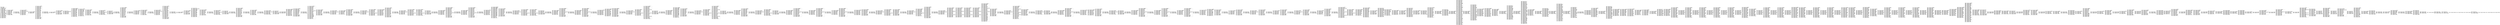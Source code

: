 digraph "graph.cfg.gv" {
	subgraph global {
		node [fontname=Courier fontsize=30.0 rank=same shape=box]
		block_0 [label="0: %00 = #0x1\l2: %01 = #0x40\l4: MSTORE(%01, %00)\l5: [NO_SSA] DUP1\l6: [NO_SSA] PUSH1\l8: [NO_SSA] DUP2\l9: [NO_SSA] MSTORE\la: [NO_SSA] PUSH1\lc: [NO_SSA] ADD\ld: [NO_SSA] PUSH1\lf: [NO_SSA] DUP2\l10: [NO_SSA] MSTORE\l11: [NO_SSA] PUSH1\l13: [NO_SSA] ADD\l14: [NO_SSA] PUSH1\l16: [NO_SSA] DUP2\l17: [NO_SSA] MSTORE\l18: [NO_SSA] POP\l19: [NO_SSA] SWAP1\l1a: [NO_SSA] JUMP\l"]
		block_1b [label="1b: [NO_SSA] JUMPDEST\l1c: [NO_SSA] PUSH1\l1e: [NO_SSA] DUP3\l1f: [NO_SSA] PUSH1\l21: [NO_SSA] DUP4\l22: [NO_SSA] ADD\l23: [NO_SSA] SLT\l24: [NO_SSA] PUSH2\l27: [NO_SSA] JUMPI\l"]
		block_28 [label="28: [NO_SSA] DUP1\l29: [NO_SSA] DUP2\l2a: [NO_SSA] REVERT\l"]
		block_2b [label="2b: [NO_SSA] JUMPDEST\l2c: [NO_SSA] DUP2\l2d: [NO_SSA] CALLDATALOAD\l2e: [NO_SSA] PUSH1\l30: [NO_SSA] PUSH2\l33: [NO_SSA] PUSH2\l36: [NO_SSA] DUP4\l37: [NO_SSA] PUSH2\l3a: [NO_SSA] JUMP\l"]
		block_3b [label="3b: [NO_SSA] JUMPDEST\l3c: [NO_SSA] PUSH2\l3f: [NO_SSA] JUMP\l"]
		block_40 [label="40: [NO_SSA] JUMPDEST\l41: [NO_SSA] DUP3\l42: [NO_SSA] DUP2\l43: [NO_SSA] MSTORE\l44: [NO_SSA] DUP2\l45: [NO_SSA] DUP2\l46: [NO_SSA] ADD\l47: [NO_SSA] SWAP1\l48: [NO_SSA] DUP6\l49: [NO_SSA] DUP4\l4a: [NO_SSA] ADD\l4b: [NO_SSA] DUP4\l4c: [NO_SSA] DUP6\l4d: [NO_SSA] MUL\l4e: [NO_SSA] DUP8\l4f: [NO_SSA] ADD\l50: [NO_SSA] DUP5\l51: [NO_SSA] ADD\l52: [NO_SSA] DUP9\l53: [NO_SSA] LT\l54: [NO_SSA] ISZERO\l55: [NO_SSA] PUSH2\l58: [NO_SSA] JUMPI\l"]
		block_59 [label="59: [NO_SSA] DUP6\l5a: [NO_SSA] DUP7\l5b: [NO_SSA] REVERT\l"]
		block_5c [label="5c: [NO_SSA] JUMPDEST\l5d: [NO_SSA] DUP6\l"]
		block_5e [label="5e: [NO_SSA] JUMPDEST\l5f: [NO_SSA] DUP6\l60: [NO_SSA] DUP2\l61: [NO_SSA] LT\l62: [NO_SSA] ISZERO\l63: [NO_SSA] PUSH2\l66: [NO_SSA] JUMPI\l"]
		block_67 [label="67: [NO_SSA] DUP2\l68: [NO_SSA] CALLDATALOAD\l69: [NO_SSA] PUSH2\l6c: [NO_SSA] DUP2\l6d: [NO_SSA] PUSH2\l70: [NO_SSA] JUMP\l"]
		block_71 [label="71: [NO_SSA] JUMPDEST\l72: [NO_SSA] DUP5\l73: [NO_SSA] MSTORE\l74: [NO_SSA] SWAP3\l75: [NO_SSA] DUP5\l76: [NO_SSA] ADD\l77: [NO_SSA] SWAP3\l78: [NO_SSA] SWAP1\l79: [NO_SSA] DUP5\l7a: [NO_SSA] ADD\l7b: [NO_SSA] SWAP1\l7c: [NO_SSA] PUSH1\l7e: [NO_SSA] ADD\l7f: [NO_SSA] PUSH2\l82: [NO_SSA] JUMP\l"]
		block_83 [label="83: [NO_SSA] JUMPDEST\l84: [NO_SSA] POP\l85: [NO_SSA] SWAP1\l86: [NO_SSA] SWAP8\l87: [NO_SSA] SWAP7\l88: [NO_SSA] POP\l89: [NO_SSA] POP\l8a: [NO_SSA] POP\l8b: [NO_SSA] POP\l8c: [NO_SSA] POP\l8d: [NO_SSA] POP\l8e: [NO_SSA] POP\l8f: [NO_SSA] JUMP\l"]
		block_90 [label="90: [NO_SSA] JUMPDEST\l91: [NO_SSA] PUSH1\l93: [NO_SSA] DUP1\l94: [NO_SSA] DUP4\l95: [NO_SSA] PUSH1\l97: [NO_SSA] DUP5\l98: [NO_SSA] ADD\l99: [NO_SSA] SLT\l9a: [NO_SSA] PUSH2\l9d: [NO_SSA] JUMPI\l"]
		block_9e [label="9e: [NO_SSA] DUP2\l9f: [NO_SSA] DUP3\la0: [NO_SSA] REVERT\l"]
		block_a1 [label="a1: [NO_SSA] JUMPDEST\la2: [NO_SSA] POP\la3: [NO_SSA] DUP2\la4: [NO_SSA] CALLDATALOAD\la5: [NO_SSA] PUSH1\la7: [NO_SSA] PUSH1\la9: [NO_SSA] PUSH1\lab: [NO_SSA] INVALID\l"]
		block_ac [label="ac: [NO_SSA] SUB\lad: [NO_SSA] DUP2\lae: [NO_SSA] GT\laf: [NO_SSA] ISZERO\lb0: [NO_SSA] PUSH2\lb3: [NO_SSA] JUMPI\l"]
		block_b4 [label="b4: [NO_SSA] DUP2\lb5: [NO_SSA] DUP3\lb6: [NO_SSA] REVERT\l"]
		block_b7 [label="b7: [NO_SSA] JUMPDEST\lb8: [NO_SSA] PUSH1\lba: [NO_SSA] DUP4\lbb: [NO_SSA] ADD\lbc: [NO_SSA] SWAP2\lbd: [NO_SSA] POP\lbe: [NO_SSA] DUP4\lbf: [NO_SSA] PUSH1\lc1: [NO_SSA] DUP1\lc2: [NO_SSA] DUP4\lc3: [NO_SSA] MUL\lc4: [NO_SSA] DUP6\lc5: [NO_SSA] ADD\lc6: [NO_SSA] ADD\lc7: [NO_SSA] GT\lc8: [NO_SSA] ISZERO\lc9: [NO_SSA] PUSH2\lcc: [NO_SSA] JUMPI\l"]
		block_cd [label="cd: [NO_SSA] PUSH1\lcf: [NO_SSA] DUP1\ld0: [NO_SSA] REVERT\l"]
		block_d1 [label="d1: [NO_SSA] JUMPDEST\ld2: [NO_SSA] SWAP3\ld3: [NO_SSA] POP\ld4: [NO_SSA] SWAP3\ld5: [NO_SSA] SWAP1\ld6: [NO_SSA] POP\ld7: [NO_SSA] JUMP\l"]
		block_d8 [label="d8: [NO_SSA] JUMPDEST\ld9: [NO_SSA] PUSH1\ldb: [NO_SSA] DUP3\ldc: [NO_SSA] PUSH1\lde: [NO_SSA] DUP4\ldf: [NO_SSA] ADD\le0: [NO_SSA] SLT\le1: [NO_SSA] PUSH2\le4: [NO_SSA] JUMPI\l"]
		block_e5 [label="e5: [NO_SSA] DUP1\le6: [NO_SSA] DUP2\le7: [NO_SSA] REVERT\l"]
		block_e8 [label="e8: [NO_SSA] JUMPDEST\le9: [NO_SSA] DUP2\lea: [NO_SSA] CALLDATALOAD\leb: [NO_SSA] PUSH1\led: [NO_SSA] PUSH2\lf0: [NO_SSA] PUSH2\lf3: [NO_SSA] DUP4\lf4: [NO_SSA] PUSH2\lf7: [NO_SSA] JUMP\l"]
		block_f8 [label="f8: [NO_SSA] JUMPDEST\lf9: [NO_SSA] DUP3\lfa: [NO_SSA] DUP2\lfb: [NO_SSA] MSTORE\lfc: [NO_SSA] DUP2\lfd: [NO_SSA] DUP2\lfe: [NO_SSA] ADD\lff: [NO_SSA] SWAP1\l100: [NO_SSA] DUP6\l101: [NO_SSA] DUP4\l102: [NO_SSA] ADD\l103: [NO_SSA] DUP4\l104: [NO_SSA] DUP6\l105: [NO_SSA] MUL\l106: [NO_SSA] DUP8\l107: [NO_SSA] ADD\l108: [NO_SSA] DUP5\l109: [NO_SSA] ADD\l10a: [NO_SSA] DUP9\l10b: [NO_SSA] LT\l10c: [NO_SSA] ISZERO\l10d: [NO_SSA] PUSH2\l110: [NO_SSA] JUMPI\l"]
		block_111 [label="111: [NO_SSA] DUP6\l112: [NO_SSA] DUP7\l113: [NO_SSA] REVERT\l"]
		block_114 [label="114: [NO_SSA] JUMPDEST\l115: [NO_SSA] DUP6\l"]
		block_116 [label="116: [NO_SSA] JUMPDEST\l117: [NO_SSA] DUP6\l118: [NO_SSA] DUP2\l119: [NO_SSA] LT\l11a: [NO_SSA] ISZERO\l11b: [NO_SSA] PUSH2\l11e: [NO_SSA] JUMPI\l"]
		block_11f [label="11f: [NO_SSA] DUP2\l120: [NO_SSA] CALLDATALOAD\l121: [NO_SSA] DUP5\l122: [NO_SSA] MSTORE\l123: [NO_SSA] SWAP3\l124: [NO_SSA] DUP5\l125: [NO_SSA] ADD\l126: [NO_SSA] SWAP3\l127: [NO_SSA] SWAP1\l128: [NO_SSA] DUP5\l129: [NO_SSA] ADD\l12a: [NO_SSA] SWAP1\l12b: [NO_SSA] PUSH1\l12d: [NO_SSA] ADD\l12e: [NO_SSA] PUSH2\l131: [NO_SSA] JUMP\l"]
		block_132 [label="132: [NO_SSA] JUMPDEST\l133: [NO_SSA] PUSH1\l135: [NO_SSA] DUP1\l136: [NO_SSA] DUP4\l137: [NO_SSA] PUSH1\l139: [NO_SSA] DUP5\l13a: [NO_SSA] ADD\l13b: [NO_SSA] SLT\l13c: [NO_SSA] PUSH2\l13f: [NO_SSA] JUMPI\l"]
		block_140 [label="140: [NO_SSA] DUP2\l141: [NO_SSA] DUP3\l142: [NO_SSA] REVERT\l"]
		block_143 [label="143: [NO_SSA] JUMPDEST\l144: [NO_SSA] POP\l145: [NO_SSA] DUP2\l146: [NO_SSA] CALLDATALOAD\l147: [NO_SSA] PUSH1\l149: [NO_SSA] PUSH1\l14b: [NO_SSA] PUSH1\l14d: [NO_SSA] INVALID\l"]
		block_14e [label="14e: [NO_SSA] SUB\l14f: [NO_SSA] DUP2\l150: [NO_SSA] GT\l151: [NO_SSA] ISZERO\l152: [NO_SSA] PUSH2\l155: [NO_SSA] JUMPI\l"]
		block_156 [label="156: [NO_SSA] DUP2\l157: [NO_SSA] DUP3\l158: [NO_SSA] REVERT\l"]
		block_159 [label="159: [NO_SSA] JUMPDEST\l15a: [NO_SSA] PUSH1\l15c: [NO_SSA] DUP4\l15d: [NO_SSA] ADD\l15e: [NO_SSA] SWAP2\l15f: [NO_SSA] POP\l160: [NO_SSA] DUP4\l161: [NO_SSA] PUSH1\l163: [NO_SSA] DUP3\l164: [NO_SSA] DUP6\l165: [NO_SSA] ADD\l166: [NO_SSA] ADD\l167: [NO_SSA] GT\l168: [NO_SSA] ISZERO\l169: [NO_SSA] PUSH2\l16c: [NO_SSA] JUMPI\l"]
		block_16d [label="16d: [NO_SSA] PUSH1\l16f: [NO_SSA] DUP1\l170: [NO_SSA] REVERT\l"]
		block_171 [label="171: [NO_SSA] JUMPDEST\l172: [NO_SSA] PUSH1\l174: [NO_SSA] DUP3\l175: [NO_SSA] PUSH1\l177: [NO_SSA] DUP4\l178: [NO_SSA] ADD\l179: [NO_SSA] SLT\l17a: [NO_SSA] PUSH2\l17d: [NO_SSA] JUMPI\l"]
		block_17e [label="17e: [NO_SSA] DUP1\l17f: [NO_SSA] DUP2\l180: [NO_SSA] REVERT\l"]
		block_181 [label="181: [NO_SSA] JUMPDEST\l182: [NO_SSA] DUP2\l183: [NO_SSA] CALLDATALOAD\l184: [NO_SSA] PUSH1\l186: [NO_SSA] PUSH1\l188: [NO_SSA] PUSH1\l18a: [NO_SSA] INVALID\l"]
		block_18b [label="18b: [NO_SSA] SUB\l18c: [NO_SSA] DUP2\l18d: [NO_SSA] GT\l18e: [NO_SSA] ISZERO\l18f: [NO_SSA] PUSH2\l192: [NO_SSA] JUMPI\l"]
		block_193 [label="193: [NO_SSA] PUSH2\l196: [NO_SSA] PUSH2\l199: [NO_SSA] JUMP\l"]
		block_19a [label="19a: [NO_SSA] JUMPDEST\l19b: [NO_SSA] PUSH2\l19e: [NO_SSA] PUSH1\l1a0: [NO_SSA] DUP3\l1a1: [NO_SSA] ADD\l1a2: [NO_SSA] PUSH1\l1a4: [NO_SSA] NOT\l1a5: [NO_SSA] AND\l1a6: [NO_SSA] PUSH1\l1a8: [NO_SSA] ADD\l1a9: [NO_SSA] PUSH2\l1ac: [NO_SSA] JUMP\l"]
		block_1ad [label="1ad: [NO_SSA] JUMPDEST\l1ae: [NO_SSA] DUP2\l1af: [NO_SSA] DUP2\l1b0: [NO_SSA] MSTORE\l1b1: [NO_SSA] DUP5\l1b2: [NO_SSA] PUSH1\l1b4: [NO_SSA] DUP4\l1b5: [NO_SSA] DUP7\l1b6: [NO_SSA] ADD\l1b7: [NO_SSA] ADD\l1b8: [NO_SSA] GT\l1b9: [NO_SSA] ISZERO\l1ba: [NO_SSA] PUSH2\l1bd: [NO_SSA] JUMPI\l"]
		block_1be [label="1be: [NO_SSA] DUP3\l1bf: [NO_SSA] DUP4\l1c0: [NO_SSA] REVERT\l"]
		block_1c1 [label="1c1: [NO_SSA] JUMPDEST\l1c2: [NO_SSA] DUP2\l1c3: [NO_SSA] PUSH1\l1c5: [NO_SSA] DUP6\l1c6: [NO_SSA] ADD\l1c7: [NO_SSA] PUSH1\l1c9: [NO_SSA] DUP4\l1ca: [NO_SSA] ADD\l1cb: [NO_SSA] CALLDATACOPY\l1cc: [NO_SSA] SWAP1\l1cd: [NO_SSA] DUP2\l1ce: [NO_SSA] ADD\l1cf: [NO_SSA] PUSH1\l1d1: [NO_SSA] ADD\l1d2: [NO_SSA] SWAP2\l1d3: [NO_SSA] SWAP1\l1d4: [NO_SSA] SWAP2\l1d5: [NO_SSA] MSTORE\l1d6: [NO_SSA] SWAP3\l1d7: [NO_SSA] SWAP2\l1d8: [NO_SSA] POP\l1d9: [NO_SSA] POP\l1da: [NO_SSA] JUMP\l"]
		block_1db [label="1db: [NO_SSA] JUMPDEST\l1dc: [NO_SSA] PUSH1\l1de: [NO_SSA] PUSH1\l1e0: [NO_SSA] DUP3\l1e1: [NO_SSA] DUP5\l1e2: [NO_SSA] SUB\l1e3: [NO_SSA] SLT\l1e4: [NO_SSA] ISZERO\l1e5: [NO_SSA] PUSH2\l1e8: [NO_SSA] JUMPI\l"]
		block_1e9 [label="1e9: [NO_SSA] DUP1\l1ea: [NO_SSA] DUP2\l1eb: [NO_SSA] REVERT\l"]
		block_1ec [label="1ec: [NO_SSA] JUMPDEST\l1ed: [NO_SSA] DUP2\l1ee: [NO_SSA] CALLDATALOAD\l1ef: [NO_SSA] PUSH2\l1f2: [NO_SSA] DUP2\l1f3: [NO_SSA] PUSH2\l1f6: [NO_SSA] JUMP\l"]
		block_1f7 [label="1f7: [NO_SSA] JUMPDEST\l1f8: [NO_SSA] SWAP4\l1f9: [NO_SSA] SWAP3\l1fa: [NO_SSA] POP\l1fb: [NO_SSA] POP\l1fc: [NO_SSA] POP\l1fd: [NO_SSA] JUMP\l"]
		block_1fe [label="1fe: [NO_SSA] JUMPDEST\l1ff: [NO_SSA] PUSH1\l201: [NO_SSA] DUP1\l202: [NO_SSA] PUSH1\l204: [NO_SSA] DUP4\l205: [NO_SSA] DUP6\l206: [NO_SSA] SUB\l207: [NO_SSA] SLT\l208: [NO_SSA] ISZERO\l209: [NO_SSA] PUSH2\l20c: [NO_SSA] JUMPI\l"]
		block_20d [label="20d: [NO_SSA] DUP1\l20e: [NO_SSA] DUP2\l20f: [NO_SSA] REVERT\l"]
		block_210 [label="210: [NO_SSA] JUMPDEST\l211: [NO_SSA] DUP3\l212: [NO_SSA] CALLDATALOAD\l213: [NO_SSA] PUSH2\l216: [NO_SSA] DUP2\l217: [NO_SSA] PUSH2\l21a: [NO_SSA] JUMP\l"]
		block_21b [label="21b: [NO_SSA] JUMPDEST\l21c: [NO_SSA] SWAP2\l21d: [NO_SSA] POP\l21e: [NO_SSA] PUSH1\l220: [NO_SSA] DUP4\l221: [NO_SSA] ADD\l222: [NO_SSA] CALLDATALOAD\l223: [NO_SSA] PUSH2\l226: [NO_SSA] DUP2\l227: [NO_SSA] PUSH2\l22a: [NO_SSA] JUMP\l"]
		block_22b [label="22b: [NO_SSA] JUMPDEST\l22c: [NO_SSA] DUP1\l22d: [NO_SSA] SWAP2\l22e: [NO_SSA] POP\l22f: [NO_SSA] POP\l230: [NO_SSA] SWAP3\l231: [NO_SSA] POP\l232: [NO_SSA] SWAP3\l233: [NO_SSA] SWAP1\l234: [NO_SSA] POP\l235: [NO_SSA] JUMP\l"]
		block_236 [label="236: [NO_SSA] JUMPDEST\l237: [NO_SSA] PUSH1\l239: [NO_SSA] DUP1\l23a: [NO_SSA] PUSH1\l23c: [NO_SSA] DUP1\l23d: [NO_SSA] PUSH1\l23f: [NO_SSA] DUP1\l240: [NO_SSA] PUSH1\l242: [NO_SSA] DUP1\l243: [NO_SSA] PUSH1\l245: [NO_SSA] DUP10\l246: [NO_SSA] DUP12\l247: [NO_SSA] SUB\l248: [NO_SSA] SLT\l249: [NO_SSA] ISZERO\l24a: [NO_SSA] PUSH2\l24d: [NO_SSA] JUMPI\l"]
		block_24e [label="24e: [NO_SSA] DUP4\l24f: [NO_SSA] DUP5\l250: [NO_SSA] REVERT\l"]
		block_251 [label="251: [NO_SSA] JUMPDEST\l252: [NO_SSA] DUP9\l253: [NO_SSA] CALLDATALOAD\l254: [NO_SSA] PUSH2\l257: [NO_SSA] DUP2\l258: [NO_SSA] PUSH2\l25b: [NO_SSA] JUMP\l"]
		block_25c [label="25c: [NO_SSA] JUMPDEST\l25d: [NO_SSA] SWAP8\l25e: [NO_SSA] POP\l25f: [NO_SSA] PUSH1\l261: [NO_SSA] DUP10\l262: [NO_SSA] ADD\l263: [NO_SSA] CALLDATALOAD\l264: [NO_SSA] PUSH2\l267: [NO_SSA] DUP2\l268: [NO_SSA] PUSH2\l26b: [NO_SSA] JUMP\l"]
		block_26c [label="26c: [NO_SSA] JUMPDEST\l26d: [NO_SSA] SWAP7\l26e: [NO_SSA] POP\l26f: [NO_SSA] PUSH1\l271: [NO_SSA] DUP10\l272: [NO_SSA] ADD\l273: [NO_SSA] CALLDATALOAD\l274: [NO_SSA] PUSH1\l276: [NO_SSA] PUSH1\l278: [NO_SSA] PUSH1\l27a: [NO_SSA] INVALID\l"]
		block_27b [label="27b: [NO_SSA] SUB\l27c: [NO_SSA] DUP1\l27d: [NO_SSA] DUP3\l27e: [NO_SSA] GT\l27f: [NO_SSA] ISZERO\l280: [NO_SSA] PUSH2\l283: [NO_SSA] JUMPI\l"]
		block_284 [label="284: [NO_SSA] DUP6\l285: [NO_SSA] DUP7\l286: [NO_SSA] REVERT\l"]
		block_287 [label="287: [NO_SSA] JUMPDEST\l288: [NO_SSA] PUSH2\l28b: [NO_SSA] DUP13\l28c: [NO_SSA] DUP4\l28d: [NO_SSA] DUP14\l28e: [NO_SSA] ADD\l28f: [NO_SSA] PUSH2\l292: [NO_SSA] JUMP\l"]
		block_293 [label="293: [NO_SSA] JUMPDEST\l294: [NO_SSA] SWAP1\l295: [NO_SSA] SWAP9\l296: [NO_SSA] POP\l297: [NO_SSA] SWAP7\l298: [NO_SSA] POP\l299: [NO_SSA] PUSH1\l29b: [NO_SSA] DUP12\l29c: [NO_SSA] ADD\l29d: [NO_SSA] CALLDATALOAD\l29e: [NO_SSA] SWAP2\l29f: [NO_SSA] POP\l2a0: [NO_SSA] DUP1\l2a1: [NO_SSA] DUP3\l2a2: [NO_SSA] GT\l2a3: [NO_SSA] ISZERO\l2a4: [NO_SSA] PUSH2\l2a7: [NO_SSA] JUMPI\l"]
		block_2a8 [label="2a8: [NO_SSA] DUP6\l2a9: [NO_SSA] DUP7\l2aa: [NO_SSA] REVERT\l"]
		block_2ab [label="2ab: [NO_SSA] JUMPDEST\l2ac: [NO_SSA] PUSH2\l2af: [NO_SSA] DUP13\l2b0: [NO_SSA] DUP4\l2b1: [NO_SSA] DUP14\l2b2: [NO_SSA] ADD\l2b3: [NO_SSA] PUSH2\l2b6: [NO_SSA] JUMP\l"]
		block_2b7 [label="2b7: [NO_SSA] JUMPDEST\l2b8: [NO_SSA] SWAP1\l2b9: [NO_SSA] SWAP7\l2ba: [NO_SSA] POP\l2bb: [NO_SSA] SWAP5\l2bc: [NO_SSA] POP\l2bd: [NO_SSA] PUSH1\l2bf: [NO_SSA] DUP12\l2c0: [NO_SSA] ADD\l2c1: [NO_SSA] CALLDATALOAD\l2c2: [NO_SSA] SWAP2\l2c3: [NO_SSA] POP\l2c4: [NO_SSA] DUP1\l2c5: [NO_SSA] DUP3\l2c6: [NO_SSA] GT\l2c7: [NO_SSA] ISZERO\l2c8: [NO_SSA] PUSH2\l2cb: [NO_SSA] JUMPI\l"]
		block_2cc [label="2cc: [NO_SSA] DUP4\l2cd: [NO_SSA] DUP5\l2ce: [NO_SSA] REVERT\l"]
		block_2cf [label="2cf: [NO_SSA] JUMPDEST\l2d0: [NO_SSA] POP\l2d1: [NO_SSA] PUSH2\l2d4: [NO_SSA] DUP12\l2d5: [NO_SSA] DUP3\l2d6: [NO_SSA] DUP13\l2d7: [NO_SSA] ADD\l2d8: [NO_SSA] PUSH2\l2db: [NO_SSA] JUMP\l"]
		block_2dc [label="2dc: [NO_SSA] JUMPDEST\l2dd: [NO_SSA] SWAP10\l2de: [NO_SSA] SWAP13\l2df: [NO_SSA] SWAP9\l2e0: [NO_SSA] SWAP12\l2e1: [NO_SSA] POP\l2e2: [NO_SSA] SWAP7\l2e3: [NO_SSA] SWAP10\l2e4: [NO_SSA] POP\l2e5: [NO_SSA] SWAP5\l2e6: [NO_SSA] SWAP8\l2e7: [NO_SSA] SWAP4\l2e8: [NO_SSA] SWAP7\l2e9: [NO_SSA] SWAP3\l2ea: [NO_SSA] SWAP6\l2eb: [NO_SSA] SWAP5\l2ec: [NO_SSA] POP\l2ed: [NO_SSA] POP\l2ee: [NO_SSA] POP\l2ef: [NO_SSA] JUMP\l"]
		block_2f0 [label="2f0: [NO_SSA] JUMPDEST\l2f1: [NO_SSA] PUSH1\l2f3: [NO_SSA] DUP1\l2f4: [NO_SSA] PUSH1\l2f6: [NO_SSA] DUP1\l2f7: [NO_SSA] PUSH1\l2f9: [NO_SSA] PUSH1\l2fb: [NO_SSA] DUP7\l2fc: [NO_SSA] DUP9\l2fd: [NO_SSA] SUB\l2fe: [NO_SSA] SLT\l2ff: [NO_SSA] ISZERO\l300: [NO_SSA] PUSH2\l303: [NO_SSA] JUMPI\l"]
		block_304 [label="304: [NO_SSA] DUP1\l305: [NO_SSA] DUP2\l306: [NO_SSA] REVERT\l"]
		block_307 [label="307: [NO_SSA] JUMPDEST\l308: [NO_SSA] DUP6\l309: [NO_SSA] CALLDATALOAD\l30a: [NO_SSA] PUSH2\l30d: [NO_SSA] DUP2\l30e: [NO_SSA] PUSH2\l311: [NO_SSA] JUMP\l"]
		block_312 [label="312: [NO_SSA] JUMPDEST\l313: [NO_SSA] SWAP5\l314: [NO_SSA] POP\l315: [NO_SSA] PUSH1\l317: [NO_SSA] DUP7\l318: [NO_SSA] ADD\l319: [NO_SSA] CALLDATALOAD\l31a: [NO_SSA] PUSH2\l31d: [NO_SSA] DUP2\l31e: [NO_SSA] PUSH2\l321: [NO_SSA] JUMP\l"]
		block_322 [label="322: [NO_SSA] JUMPDEST\l323: [NO_SSA] SWAP4\l324: [NO_SSA] POP\l325: [NO_SSA] PUSH1\l327: [NO_SSA] DUP7\l328: [NO_SSA] ADD\l329: [NO_SSA] CALLDATALOAD\l32a: [NO_SSA] PUSH1\l32c: [NO_SSA] PUSH1\l32e: [NO_SSA] PUSH1\l330: [NO_SSA] INVALID\l"]
		block_331 [label="331: [NO_SSA] SUB\l332: [NO_SSA] DUP1\l333: [NO_SSA] DUP3\l334: [NO_SSA] GT\l335: [NO_SSA] ISZERO\l336: [NO_SSA] PUSH2\l339: [NO_SSA] JUMPI\l"]
		block_33a [label="33a: [NO_SSA] DUP3\l33b: [NO_SSA] DUP4\l33c: [NO_SSA] REVERT\l"]
		block_33d [label="33d: [NO_SSA] JUMPDEST\l33e: [NO_SSA] PUSH2\l341: [NO_SSA] DUP10\l342: [NO_SSA] DUP4\l343: [NO_SSA] DUP11\l344: [NO_SSA] ADD\l345: [NO_SSA] PUSH2\l348: [NO_SSA] JUMP\l"]
		block_349 [label="349: [NO_SSA] JUMPDEST\l34a: [NO_SSA] SWAP5\l34b: [NO_SSA] POP\l34c: [NO_SSA] PUSH1\l34e: [NO_SSA] DUP9\l34f: [NO_SSA] ADD\l350: [NO_SSA] CALLDATALOAD\l351: [NO_SSA] SWAP2\l352: [NO_SSA] POP\l353: [NO_SSA] DUP1\l354: [NO_SSA] DUP3\l355: [NO_SSA] GT\l356: [NO_SSA] ISZERO\l357: [NO_SSA] PUSH2\l35a: [NO_SSA] JUMPI\l"]
		block_35b [label="35b: [NO_SSA] DUP3\l35c: [NO_SSA] DUP4\l35d: [NO_SSA] REVERT\l"]
		block_35e [label="35e: [NO_SSA] JUMPDEST\l35f: [NO_SSA] PUSH2\l362: [NO_SSA] DUP10\l363: [NO_SSA] DUP4\l364: [NO_SSA] DUP11\l365: [NO_SSA] ADD\l366: [NO_SSA] PUSH2\l369: [NO_SSA] JUMP\l"]
		block_36a [label="36a: [NO_SSA] JUMPDEST\l36b: [NO_SSA] SWAP4\l36c: [NO_SSA] POP\l36d: [NO_SSA] PUSH1\l36f: [NO_SSA] DUP9\l370: [NO_SSA] ADD\l371: [NO_SSA] CALLDATALOAD\l372: [NO_SSA] SWAP2\l373: [NO_SSA] POP\l374: [NO_SSA] DUP1\l375: [NO_SSA] DUP3\l376: [NO_SSA] GT\l377: [NO_SSA] ISZERO\l378: [NO_SSA] PUSH2\l37b: [NO_SSA] JUMPI\l"]
		block_37c [label="37c: [NO_SSA] DUP3\l37d: [NO_SSA] DUP4\l37e: [NO_SSA] REVERT\l"]
		block_37f [label="37f: [NO_SSA] JUMPDEST\l380: [NO_SSA] POP\l381: [NO_SSA] PUSH2\l384: [NO_SSA] DUP9\l385: [NO_SSA] DUP3\l386: [NO_SSA] DUP10\l387: [NO_SSA] ADD\l388: [NO_SSA] PUSH2\l38b: [NO_SSA] JUMP\l"]
		block_38c [label="38c: [NO_SSA] JUMPDEST\l38d: [NO_SSA] SWAP2\l38e: [NO_SSA] POP\l38f: [NO_SSA] POP\l390: [NO_SSA] SWAP3\l391: [NO_SSA] SWAP6\l392: [NO_SSA] POP\l393: [NO_SSA] SWAP3\l394: [NO_SSA] SWAP6\l395: [NO_SSA] SWAP1\l396: [NO_SSA] SWAP4\l397: [NO_SSA] POP\l398: [NO_SSA] JUMP\l"]
		block_399 [label="399: [NO_SSA] JUMPDEST\l39a: [NO_SSA] PUSH1\l39c: [NO_SSA] DUP1\l39d: [NO_SSA] PUSH1\l39f: [NO_SSA] DUP1\l3a0: [NO_SSA] PUSH1\l3a2: [NO_SSA] DUP1\l3a3: [NO_SSA] PUSH1\l3a5: [NO_SSA] DUP8\l3a6: [NO_SSA] DUP10\l3a7: [NO_SSA] SUB\l3a8: [NO_SSA] SLT\l3a9: [NO_SSA] ISZERO\l3aa: [NO_SSA] PUSH2\l3ad: [NO_SSA] JUMPI\l"]
		block_3ae [label="3ae: [NO_SSA] DUP2\l3af: [NO_SSA] DUP3\l3b0: [NO_SSA] REVERT\l"]
		block_3b1 [label="3b1: [NO_SSA] JUMPDEST\l3b2: [NO_SSA] DUP7\l3b3: [NO_SSA] CALLDATALOAD\l3b4: [NO_SSA] PUSH2\l3b7: [NO_SSA] DUP2\l3b8: [NO_SSA] PUSH2\l3bb: [NO_SSA] JUMP\l"]
		block_3bc [label="3bc: [NO_SSA] JUMPDEST\l3bd: [NO_SSA] SWAP6\l3be: [NO_SSA] POP\l3bf: [NO_SSA] PUSH1\l3c1: [NO_SSA] DUP8\l3c2: [NO_SSA] ADD\l3c3: [NO_SSA] CALLDATALOAD\l3c4: [NO_SSA] PUSH2\l3c7: [NO_SSA] DUP2\l3c8: [NO_SSA] PUSH2\l3cb: [NO_SSA] JUMP\l"]
		block_3cc [label="3cc: [NO_SSA] JUMPDEST\l3cd: [NO_SSA] SWAP5\l3ce: [NO_SSA] POP\l3cf: [NO_SSA] PUSH1\l3d1: [NO_SSA] DUP8\l3d2: [NO_SSA] ADD\l3d3: [NO_SSA] CALLDATALOAD\l3d4: [NO_SSA] SWAP4\l3d5: [NO_SSA] POP\l3d6: [NO_SSA] PUSH1\l3d8: [NO_SSA] DUP8\l3d9: [NO_SSA] ADD\l3da: [NO_SSA] CALLDATALOAD\l3db: [NO_SSA] SWAP3\l3dc: [NO_SSA] POP\l3dd: [NO_SSA] PUSH1\l3df: [NO_SSA] DUP8\l3e0: [NO_SSA] ADD\l3e1: [NO_SSA] CALLDATALOAD\l3e2: [NO_SSA] PUSH1\l3e4: [NO_SSA] PUSH1\l3e6: [NO_SSA] PUSH1\l3e8: [NO_SSA] INVALID\l"]
		block_3e9 [label="3e9: [NO_SSA] SUB\l3ea: [NO_SSA] DUP2\l3eb: [NO_SSA] GT\l3ec: [NO_SSA] ISZERO\l3ed: [NO_SSA] PUSH2\l3f0: [NO_SSA] JUMPI\l"]
		block_3f1 [label="3f1: [NO_SSA] DUP3\l3f2: [NO_SSA] DUP4\l3f3: [NO_SSA] REVERT\l"]
		block_3f4 [label="3f4: [NO_SSA] JUMPDEST\l3f5: [NO_SSA] PUSH2\l3f8: [NO_SSA] DUP10\l3f9: [NO_SSA] DUP3\l3fa: [NO_SSA] DUP11\l3fb: [NO_SSA] ADD\l3fc: [NO_SSA] PUSH2\l3ff: [NO_SSA] JUMP\l"]
		block_400 [label="400: [NO_SSA] JUMPDEST\l401: [NO_SSA] SWAP8\l402: [NO_SSA] SWAP11\l403: [NO_SSA] SWAP7\l404: [NO_SSA] SWAP10\l405: [NO_SSA] POP\l406: [NO_SSA] SWAP5\l407: [NO_SSA] SWAP8\l408: [NO_SSA] POP\l409: [NO_SSA] SWAP3\l40a: [NO_SSA] SWAP6\l40b: [NO_SSA] SWAP4\l40c: [NO_SSA] SWAP5\l40d: [NO_SSA] SWAP3\l40e: [NO_SSA] POP\l40f: [NO_SSA] POP\l410: [NO_SSA] POP\l411: [NO_SSA] JUMP\l"]
		block_412 [label="412: [NO_SSA] JUMPDEST\l413: [NO_SSA] PUSH1\l415: [NO_SSA] DUP1\l416: [NO_SSA] PUSH1\l418: [NO_SSA] DUP1\l419: [NO_SSA] PUSH1\l41b: [NO_SSA] PUSH1\l41d: [NO_SSA] DUP7\l41e: [NO_SSA] DUP9\l41f: [NO_SSA] SUB\l420: [NO_SSA] SLT\l421: [NO_SSA] ISZERO\l422: [NO_SSA] PUSH2\l425: [NO_SSA] JUMPI\l"]
		block_426 [label="426: [NO_SSA] DUP3\l427: [NO_SSA] DUP4\l428: [NO_SSA] REVERT\l"]
		block_429 [label="429: [NO_SSA] JUMPDEST\l42a: [NO_SSA] DUP6\l42b: [NO_SSA] CALLDATALOAD\l42c: [NO_SSA] PUSH2\l42f: [NO_SSA] DUP2\l430: [NO_SSA] PUSH2\l433: [NO_SSA] JUMP\l"]
		block_434 [label="434: [NO_SSA] JUMPDEST\l435: [NO_SSA] SWAP5\l436: [NO_SSA] POP\l437: [NO_SSA] PUSH1\l439: [NO_SSA] DUP7\l43a: [NO_SSA] ADD\l43b: [NO_SSA] CALLDATALOAD\l43c: [NO_SSA] PUSH2\l43f: [NO_SSA] DUP2\l440: [NO_SSA] PUSH2\l443: [NO_SSA] JUMP\l"]
		block_444 [label="444: [NO_SSA] JUMPDEST\l445: [NO_SSA] SWAP4\l446: [NO_SSA] POP\l447: [NO_SSA] PUSH1\l449: [NO_SSA] DUP7\l44a: [NO_SSA] ADD\l44b: [NO_SSA] CALLDATALOAD\l44c: [NO_SSA] SWAP3\l44d: [NO_SSA] POP\l44e: [NO_SSA] PUSH1\l450: [NO_SSA] DUP7\l451: [NO_SSA] ADD\l452: [NO_SSA] CALLDATALOAD\l453: [NO_SSA] SWAP2\l454: [NO_SSA] POP\l455: [NO_SSA] PUSH1\l457: [NO_SSA] DUP7\l458: [NO_SSA] ADD\l459: [NO_SSA] CALLDATALOAD\l45a: [NO_SSA] PUSH1\l45c: [NO_SSA] PUSH1\l45e: [NO_SSA] PUSH1\l460: [NO_SSA] INVALID\l"]
		block_461 [label="461: [NO_SSA] SUB\l462: [NO_SSA] DUP2\l463: [NO_SSA] GT\l464: [NO_SSA] ISZERO\l465: [NO_SSA] PUSH2\l468: [NO_SSA] JUMPI\l"]
		block_469 [label="469: [NO_SSA] DUP2\l46a: [NO_SSA] DUP3\l46b: [NO_SSA] REVERT\l"]
		block_46c [label="46c: [NO_SSA] JUMPDEST\l46d: [NO_SSA] PUSH2\l470: [NO_SSA] DUP9\l471: [NO_SSA] DUP3\l472: [NO_SSA] DUP10\l473: [NO_SSA] ADD\l474: [NO_SSA] PUSH2\l477: [NO_SSA] JUMP\l"]
		block_478 [label="478: [NO_SSA] JUMPDEST\l479: [NO_SSA] PUSH1\l47b: [NO_SSA] DUP1\l47c: [NO_SSA] PUSH1\l47e: [NO_SSA] DUP1\l47f: [NO_SSA] PUSH1\l481: [NO_SSA] PUSH1\l483: [NO_SSA] DUP7\l484: [NO_SSA] DUP9\l485: [NO_SSA] SUB\l486: [NO_SSA] SLT\l487: [NO_SSA] ISZERO\l488: [NO_SSA] PUSH2\l48b: [NO_SSA] JUMPI\l"]
		block_48c [label="48c: [NO_SSA] DUP3\l48d: [NO_SSA] DUP4\l48e: [NO_SSA] REVERT\l"]
		block_48f [label="48f: [NO_SSA] JUMPDEST\l490: [NO_SSA] DUP6\l491: [NO_SSA] CALLDATALOAD\l492: [NO_SSA] PUSH2\l495: [NO_SSA] DUP2\l496: [NO_SSA] PUSH2\l499: [NO_SSA] JUMP\l"]
		block_49a [label="49a: [NO_SSA] JUMPDEST\l49b: [NO_SSA] SWAP5\l49c: [NO_SSA] POP\l49d: [NO_SSA] PUSH1\l49f: [NO_SSA] DUP7\l4a0: [NO_SSA] ADD\l4a1: [NO_SSA] CALLDATALOAD\l4a2: [NO_SSA] PUSH1\l4a4: [NO_SSA] PUSH1\l4a6: [NO_SSA] PUSH1\l4a8: [NO_SSA] INVALID\l"]
		block_4a9 [label="4a9: [NO_SSA] SUB\l4aa: [NO_SSA] DUP1\l4ab: [NO_SSA] DUP3\l4ac: [NO_SSA] GT\l4ad: [NO_SSA] ISZERO\l4ae: [NO_SSA] PUSH2\l4b1: [NO_SSA] JUMPI\l"]
		block_4b2 [label="4b2: [NO_SSA] DUP5\l4b3: [NO_SSA] DUP6\l4b4: [NO_SSA] REVERT\l"]
		block_4b5 [label="4b5: [NO_SSA] JUMPDEST\l4b6: [NO_SSA] PUSH2\l4b9: [NO_SSA] DUP10\l4ba: [NO_SSA] DUP4\l4bb: [NO_SSA] DUP11\l4bc: [NO_SSA] ADD\l4bd: [NO_SSA] PUSH2\l4c0: [NO_SSA] JUMP\l"]
		block_4c1 [label="4c1: [NO_SSA] JUMPDEST\l4c2: [NO_SSA] SWAP6\l4c3: [NO_SSA] POP\l4c4: [NO_SSA] PUSH1\l4c6: [NO_SSA] DUP9\l4c7: [NO_SSA] ADD\l4c8: [NO_SSA] CALLDATALOAD\l4c9: [NO_SSA] SWAP2\l4ca: [NO_SSA] POP\l4cb: [NO_SSA] DUP1\l4cc: [NO_SSA] DUP3\l4cd: [NO_SSA] GT\l4ce: [NO_SSA] ISZERO\l4cf: [NO_SSA] PUSH2\l4d2: [NO_SSA] JUMPI\l"]
		block_4d3 [label="4d3: [NO_SSA] DUP5\l4d4: [NO_SSA] DUP6\l4d5: [NO_SSA] REVERT\l"]
		block_4d6 [label="4d6: [NO_SSA] JUMPDEST\l4d7: [NO_SSA] PUSH2\l4da: [NO_SSA] DUP10\l4db: [NO_SSA] DUP4\l4dc: [NO_SSA] DUP11\l4dd: [NO_SSA] ADD\l4de: [NO_SSA] PUSH2\l4e1: [NO_SSA] JUMP\l"]
		block_4e2 [label="4e2: [NO_SSA] JUMPDEST\l4e3: [NO_SSA] SWAP5\l4e4: [NO_SSA] POP\l4e5: [NO_SSA] PUSH1\l4e7: [NO_SSA] DUP9\l4e8: [NO_SSA] ADD\l4e9: [NO_SSA] CALLDATALOAD\l4ea: [NO_SSA] SWAP2\l4eb: [NO_SSA] POP\l4ec: [NO_SSA] DUP1\l4ed: [NO_SSA] DUP3\l4ee: [NO_SSA] GT\l4ef: [NO_SSA] ISZERO\l4f0: [NO_SSA] PUSH2\l4f3: [NO_SSA] JUMPI\l"]
		block_4f4 [label="4f4: [NO_SSA] DUP3\l4f5: [NO_SSA] DUP4\l4f6: [NO_SSA] REVERT\l"]
		block_4f7 [label="4f7: [NO_SSA] JUMPDEST\l4f8: [NO_SSA] PUSH2\l4fb: [NO_SSA] DUP10\l4fc: [NO_SSA] DUP4\l4fd: [NO_SSA] DUP11\l4fe: [NO_SSA] ADD\l4ff: [NO_SSA] PUSH2\l502: [NO_SSA] JUMP\l"]
		block_503 [label="503: [NO_SSA] JUMPDEST\l504: [NO_SSA] SWAP4\l505: [NO_SSA] POP\l506: [NO_SSA] PUSH1\l508: [NO_SSA] DUP9\l509: [NO_SSA] ADD\l50a: [NO_SSA] CALLDATALOAD\l50b: [NO_SSA] SWAP2\l50c: [NO_SSA] POP\l50d: [NO_SSA] DUP1\l50e: [NO_SSA] DUP3\l50f: [NO_SSA] GT\l510: [NO_SSA] ISZERO\l511: [NO_SSA] PUSH2\l514: [NO_SSA] JUMPI\l"]
		block_515 [label="515: [NO_SSA] DUP3\l516: [NO_SSA] DUP4\l517: [NO_SSA] REVERT\l"]
		block_518 [label="518: [NO_SSA] JUMPDEST\l519: [NO_SSA] POP\l51a: [NO_SSA] PUSH2\l51d: [NO_SSA] DUP9\l51e: [NO_SSA] DUP3\l51f: [NO_SSA] DUP10\l520: [NO_SSA] ADD\l521: [NO_SSA] PUSH2\l524: [NO_SSA] JUMP\l"]
		block_525 [label="525: [NO_SSA] JUMPDEST\l526: [NO_SSA] PUSH1\l528: [NO_SSA] DUP1\l529: [NO_SSA] PUSH1\l52b: [NO_SSA] DUP4\l52c: [NO_SSA] DUP6\l52d: [NO_SSA] SUB\l52e: [NO_SSA] SLT\l52f: [NO_SSA] ISZERO\l530: [NO_SSA] PUSH2\l533: [NO_SSA] JUMPI\l"]
		block_534 [label="534: [NO_SSA] DUP2\l535: [NO_SSA] DUP3\l536: [NO_SSA] REVERT\l"]
		block_537 [label="537: [NO_SSA] JUMPDEST\l538: [NO_SSA] DUP3\l539: [NO_SSA] CALLDATALOAD\l53a: [NO_SSA] PUSH2\l53d: [NO_SSA] DUP2\l53e: [NO_SSA] PUSH2\l541: [NO_SSA] JUMP\l"]
		block_542 [label="542: [NO_SSA] JUMPDEST\l543: [NO_SSA] SWAP2\l544: [NO_SSA] POP\l545: [NO_SSA] PUSH1\l547: [NO_SSA] DUP4\l548: [NO_SSA] ADD\l549: [NO_SSA] CALLDATALOAD\l54a: [NO_SSA] PUSH2\l54d: [NO_SSA] DUP2\l54e: [NO_SSA] PUSH2\l551: [NO_SSA] JUMP\l"]
		block_552 [label="552: [NO_SSA] JUMPDEST\l553: [NO_SSA] PUSH1\l555: [NO_SSA] DUP1\l556: [NO_SSA] PUSH1\l558: [NO_SSA] DUP4\l559: [NO_SSA] DUP6\l55a: [NO_SSA] SUB\l55b: [NO_SSA] SLT\l55c: [NO_SSA] ISZERO\l55d: [NO_SSA] PUSH2\l560: [NO_SSA] JUMPI\l"]
		block_561 [label="561: [NO_SSA] DUP2\l562: [NO_SSA] DUP3\l563: [NO_SSA] REVERT\l"]
		block_564 [label="564: [NO_SSA] JUMPDEST\l565: [NO_SSA] DUP3\l566: [NO_SSA] CALLDATALOAD\l567: [NO_SSA] PUSH2\l56a: [NO_SSA] DUP2\l56b: [NO_SSA] PUSH2\l56e: [NO_SSA] JUMP\l"]
		block_56f [label="56f: [NO_SSA] JUMPDEST\l570: [NO_SSA] SWAP5\l571: [NO_SSA] PUSH1\l573: [NO_SSA] SWAP4\l574: [NO_SSA] SWAP1\l575: [NO_SSA] SWAP4\l576: [NO_SSA] ADD\l577: [NO_SSA] CALLDATALOAD\l578: [NO_SSA] SWAP4\l579: [NO_SSA] POP\l57a: [NO_SSA] POP\l57b: [NO_SSA] POP\l57c: [NO_SSA] JUMP\l"]
		block_57d [label="57d: [NO_SSA] JUMPDEST\l57e: [NO_SSA] PUSH1\l580: [NO_SSA] DUP1\l581: [NO_SSA] PUSH1\l583: [NO_SSA] DUP1\l584: [NO_SSA] PUSH1\l586: [NO_SSA] DUP1\l587: [NO_SSA] PUSH1\l589: [NO_SSA] DUP1\l58a: [NO_SSA] PUSH1\l58c: [NO_SSA] DUP1\l58d: [NO_SSA] PUSH1\l58f: [NO_SSA] PUSH2\l592: [NO_SSA] DUP13\l593: [NO_SSA] DUP15\l594: [NO_SSA] SUB\l595: [NO_SSA] SLT\l596: [NO_SSA] ISZERO\l597: [NO_SSA] PUSH2\l59a: [NO_SSA] JUMPI\l"]
		block_59b [label="59b: [NO_SSA] DUP5\l59c: [NO_SSA] DUP6\l59d: [NO_SSA] REVERT\l"]
		block_59e [label="59e: [NO_SSA] JUMPDEST\l59f: [NO_SSA] DUP12\l5a0: [NO_SSA] CALLDATALOAD\l5a1: [NO_SSA] PUSH2\l5a4: [NO_SSA] DUP2\l5a5: [NO_SSA] PUSH2\l5a8: [NO_SSA] JUMP\l"]
		block_5a9 [label="5a9: [NO_SSA] JUMPDEST\l5aa: [NO_SSA] SWAP11\l5ab: [NO_SSA] POP\l5ac: [NO_SSA] PUSH1\l5ae: [NO_SSA] DUP13\l5af: [NO_SSA] ADD\l5b0: [NO_SSA] CALLDATALOAD\l5b1: [NO_SSA] SWAP10\l5b2: [NO_SSA] POP\l5b3: [NO_SSA] PUSH1\l5b5: [NO_SSA] DUP13\l5b6: [NO_SSA] ADD\l5b7: [NO_SSA] CALLDATALOAD\l5b8: [NO_SSA] PUSH2\l5bb: [NO_SSA] DUP2\l5bc: [NO_SSA] PUSH2\l5bf: [NO_SSA] JUMP\l"]
		block_5c0 [label="5c0: [NO_SSA] JUMPDEST\l5c1: [NO_SSA] SWAP9\l5c2: [NO_SSA] POP\l5c3: [NO_SSA] PUSH1\l5c5: [NO_SSA] DUP13\l5c6: [NO_SSA] ADD\l5c7: [NO_SSA] CALLDATALOAD\l5c8: [NO_SSA] SWAP8\l5c9: [NO_SSA] POP\l5ca: [NO_SSA] PUSH1\l5cc: [NO_SSA] DUP13\l5cd: [NO_SSA] ADD\l5ce: [NO_SSA] CALLDATALOAD\l5cf: [NO_SSA] PUSH2\l5d2: [NO_SSA] DUP2\l5d3: [NO_SSA] PUSH2\l5d6: [NO_SSA] JUMP\l"]
		block_5d7 [label="5d7: [NO_SSA] JUMPDEST\l5d8: [NO_SSA] SWAP7\l5d9: [NO_SSA] POP\l5da: [NO_SSA] PUSH1\l5dc: [NO_SSA] DUP13\l5dd: [NO_SSA] ADD\l5de: [NO_SSA] CALLDATALOAD\l5df: [NO_SSA] SWAP6\l5e0: [NO_SSA] POP\l5e1: [NO_SSA] PUSH1\l5e3: [NO_SSA] DUP13\l5e4: [NO_SSA] ADD\l5e5: [NO_SSA] CALLDATALOAD\l5e6: [NO_SSA] PUSH2\l5e9: [NO_SSA] DUP2\l5ea: [NO_SSA] PUSH2\l5ed: [NO_SSA] JUMP\l"]
		block_5ee [label="5ee: [NO_SSA] JUMPDEST\l5ef: [NO_SSA] SWAP5\l5f0: [NO_SSA] POP\l5f1: [NO_SSA] PUSH1\l5f3: [NO_SSA] DUP13\l5f4: [NO_SSA] ADD\l5f5: [NO_SSA] CALLDATALOAD\l5f6: [NO_SSA] SWAP4\l5f7: [NO_SSA] POP\l5f8: [NO_SSA] PUSH2\l5fb: [NO_SSA] DUP13\l5fc: [NO_SSA] ADD\l5fd: [NO_SSA] CALLDATALOAD\l5fe: [NO_SSA] PUSH2\l601: [NO_SSA] DUP2\l602: [NO_SSA] PUSH2\l605: [NO_SSA] JUMP\l"]
		block_606 [label="606: [NO_SSA] JUMPDEST\l607: [NO_SSA] DUP1\l608: [NO_SSA] SWAP4\l609: [NO_SSA] POP\l60a: [NO_SSA] POP\l60b: [NO_SSA] PUSH2\l60e: [NO_SSA] DUP13\l60f: [NO_SSA] ADD\l610: [NO_SSA] CALLDATALOAD\l611: [NO_SSA] SWAP2\l612: [NO_SSA] POP\l613: [NO_SSA] PUSH2\l616: [NO_SSA] DUP13\l617: [NO_SSA] ADD\l618: [NO_SSA] CALLDATALOAD\l619: [NO_SSA] SWAP1\l61a: [NO_SSA] POP\l61b: [NO_SSA] SWAP3\l61c: [NO_SSA] SWAP6\l61d: [NO_SSA] SWAP9\l61e: [NO_SSA] SWAP12\l61f: [NO_SSA] POP\l620: [NO_SSA] SWAP3\l621: [NO_SSA] SWAP6\l622: [NO_SSA] SWAP9\l623: [NO_SSA] SWAP12\l624: [NO_SSA] SWAP1\l625: [NO_SSA] SWAP4\l626: [NO_SSA] SWAP7\l627: [NO_SSA] SWAP10\l628: [NO_SSA] POP\l629: [NO_SSA] JUMP\l"]
		block_62a [label="62a: [NO_SSA] JUMPDEST\l62b: [NO_SSA] PUSH1\l62d: [NO_SSA] DUP1\l62e: [NO_SSA] PUSH1\l630: [NO_SSA] DUP1\l631: [NO_SSA] PUSH1\l633: [NO_SSA] DUP6\l634: [NO_SSA] DUP8\l635: [NO_SSA] SUB\l636: [NO_SSA] SLT\l637: [NO_SSA] ISZERO\l638: [NO_SSA] PUSH2\l63b: [NO_SSA] JUMPI\l"]
		block_63c [label="63c: [NO_SSA] DUP2\l63d: [NO_SSA] DUP3\l63e: [NO_SSA] REVERT\l"]
		block_63f [label="63f: [NO_SSA] JUMPDEST\l640: [NO_SSA] DUP5\l641: [NO_SSA] CALLDATALOAD\l642: [NO_SSA] PUSH2\l645: [NO_SSA] DUP2\l646: [NO_SSA] PUSH2\l649: [NO_SSA] JUMP\l"]
		block_64a [label="64a: [NO_SSA] JUMPDEST\l64b: [NO_SSA] SWAP7\l64c: [NO_SSA] PUSH1\l64e: [NO_SSA] DUP7\l64f: [NO_SSA] ADD\l650: [NO_SSA] CALLDATALOAD\l651: [NO_SSA] SWAP7\l652: [NO_SSA] POP\l653: [NO_SSA] PUSH1\l655: [NO_SSA] DUP7\l656: [NO_SSA] ADD\l657: [NO_SSA] CALLDATALOAD\l658: [NO_SSA] SWAP6\l659: [NO_SSA] PUSH1\l65b: [NO_SSA] ADD\l65c: [NO_SSA] CALLDATALOAD\l65d: [NO_SSA] SWAP5\l65e: [NO_SSA] POP\l65f: [NO_SSA] SWAP3\l660: [NO_SSA] POP\l661: [NO_SSA] POP\l662: [NO_SSA] POP\l663: [NO_SSA] JUMP\l"]
		block_664 [label="664: [NO_SSA] JUMPDEST\l665: [NO_SSA] PUSH1\l667: [NO_SSA] DUP1\l668: [NO_SSA] PUSH1\l66a: [NO_SSA] DUP4\l66b: [NO_SSA] DUP6\l66c: [NO_SSA] SUB\l66d: [NO_SSA] SLT\l66e: [NO_SSA] ISZERO\l66f: [NO_SSA] PUSH2\l672: [NO_SSA] JUMPI\l"]
		block_673 [label="673: [NO_SSA] DUP2\l674: [NO_SSA] DUP3\l675: [NO_SSA] REVERT\l"]
		block_676 [label="676: [NO_SSA] JUMPDEST\l677: [NO_SSA] DUP3\l678: [NO_SSA] CALLDATALOAD\l679: [NO_SSA] PUSH1\l67b: [NO_SSA] PUSH1\l67d: [NO_SSA] PUSH1\l67f: [NO_SSA] INVALID\l"]
		block_680 [label="680: [NO_SSA] SUB\l681: [NO_SSA] DUP1\l682: [NO_SSA] DUP3\l683: [NO_SSA] GT\l684: [NO_SSA] ISZERO\l685: [NO_SSA] PUSH2\l688: [NO_SSA] JUMPI\l"]
		block_689 [label="689: [NO_SSA] DUP4\l68a: [NO_SSA] DUP5\l68b: [NO_SSA] REVERT\l"]
		block_68c [label="68c: [NO_SSA] JUMPDEST\l68d: [NO_SSA] PUSH2\l690: [NO_SSA] DUP7\l691: [NO_SSA] DUP4\l692: [NO_SSA] DUP8\l693: [NO_SSA] ADD\l694: [NO_SSA] PUSH2\l697: [NO_SSA] JUMP\l"]
		block_698 [label="698: [NO_SSA] JUMPDEST\l699: [NO_SSA] SWAP4\l69a: [NO_SSA] POP\l69b: [NO_SSA] PUSH1\l69d: [NO_SSA] DUP6\l69e: [NO_SSA] ADD\l69f: [NO_SSA] CALLDATALOAD\l6a0: [NO_SSA] SWAP2\l6a1: [NO_SSA] POP\l6a2: [NO_SSA] DUP1\l6a3: [NO_SSA] DUP3\l6a4: [NO_SSA] GT\l6a5: [NO_SSA] ISZERO\l6a6: [NO_SSA] PUSH2\l6a9: [NO_SSA] JUMPI\l"]
		block_6aa [label="6aa: [NO_SSA] DUP3\l6ab: [NO_SSA] DUP4\l6ac: [NO_SSA] REVERT\l"]
		block_6ad [label="6ad: [NO_SSA] JUMPDEST\l6ae: [NO_SSA] POP\l6af: [NO_SSA] PUSH2\l6b2: [NO_SSA] DUP6\l6b3: [NO_SSA] DUP3\l6b4: [NO_SSA] DUP7\l6b5: [NO_SSA] ADD\l6b6: [NO_SSA] PUSH2\l6b9: [NO_SSA] JUMP\l"]
		block_6ba [label="6ba: [NO_SSA] JUMPDEST\l6bb: [NO_SSA] SWAP2\l6bc: [NO_SSA] POP\l6bd: [NO_SSA] POP\l6be: [NO_SSA] SWAP3\l6bf: [NO_SSA] POP\l6c0: [NO_SSA] SWAP3\l6c1: [NO_SSA] SWAP1\l6c2: [NO_SSA] POP\l6c3: [NO_SSA] JUMP\l"]
		block_6c4 [label="6c4: [NO_SSA] JUMPDEST\l6c5: [NO_SSA] PUSH1\l6c7: [NO_SSA] DUP1\l6c8: [NO_SSA] PUSH1\l6ca: [NO_SSA] DUP1\l6cb: [NO_SSA] PUSH1\l6cd: [NO_SSA] DUP6\l6ce: [NO_SSA] DUP8\l6cf: [NO_SSA] SUB\l6d0: [NO_SSA] SLT\l6d1: [NO_SSA] ISZERO\l6d2: [NO_SSA] PUSH2\l6d5: [NO_SSA] JUMPI\l"]
		block_6d6 [label="6d6: [NO_SSA] DUP2\l6d7: [NO_SSA] DUP3\l6d8: [NO_SSA] REVERT\l"]
		block_6d9 [label="6d9: [NO_SSA] JUMPDEST\l6da: [NO_SSA] DUP5\l6db: [NO_SSA] CALLDATALOAD\l6dc: [NO_SSA] PUSH1\l6de: [NO_SSA] PUSH1\l6e0: [NO_SSA] PUSH1\l6e2: [NO_SSA] INVALID\l"]
		block_6e3 [label="6e3: [NO_SSA] SUB\l6e4: [NO_SSA] DUP1\l6e5: [NO_SSA] DUP3\l6e6: [NO_SSA] GT\l6e7: [NO_SSA] ISZERO\l6e8: [NO_SSA] PUSH2\l6eb: [NO_SSA] JUMPI\l"]
		block_6ec [label="6ec: [NO_SSA] DUP4\l6ed: [NO_SSA] DUP5\l6ee: [NO_SSA] REVERT\l"]
		block_6ef [label="6ef: [NO_SSA] JUMPDEST\l6f0: [NO_SSA] PUSH2\l6f3: [NO_SSA] DUP9\l6f4: [NO_SSA] DUP4\l6f5: [NO_SSA] DUP10\l6f6: [NO_SSA] ADD\l6f7: [NO_SSA] PUSH2\l6fa: [NO_SSA] JUMP\l"]
		block_6fb [label="6fb: [NO_SSA] JUMPDEST\l6fc: [NO_SSA] SWAP6\l6fd: [NO_SSA] POP\l6fe: [NO_SSA] PUSH1\l700: [NO_SSA] DUP8\l701: [NO_SSA] ADD\l702: [NO_SSA] CALLDATALOAD\l703: [NO_SSA] SWAP2\l704: [NO_SSA] POP\l705: [NO_SSA] DUP1\l706: [NO_SSA] DUP3\l707: [NO_SSA] GT\l708: [NO_SSA] ISZERO\l709: [NO_SSA] PUSH2\l70c: [NO_SSA] JUMPI\l"]
		block_70d [label="70d: [NO_SSA] DUP4\l70e: [NO_SSA] DUP5\l70f: [NO_SSA] REVERT\l"]
		block_710 [label="710: [NO_SSA] JUMPDEST\l711: [NO_SSA] PUSH2\l714: [NO_SSA] DUP9\l715: [NO_SSA] DUP4\l716: [NO_SSA] DUP10\l717: [NO_SSA] ADD\l718: [NO_SSA] PUSH2\l71b: [NO_SSA] JUMP\l"]
		block_71c [label="71c: [NO_SSA] JUMPDEST\l71d: [NO_SSA] SWAP5\l71e: [NO_SSA] POP\l71f: [NO_SSA] PUSH1\l721: [NO_SSA] DUP8\l722: [NO_SSA] ADD\l723: [NO_SSA] CALLDATALOAD\l724: [NO_SSA] SWAP2\l725: [NO_SSA] POP\l726: [NO_SSA] DUP1\l727: [NO_SSA] DUP3\l728: [NO_SSA] GT\l729: [NO_SSA] ISZERO\l72a: [NO_SSA] PUSH2\l72d: [NO_SSA] JUMPI\l"]
		block_72e [label="72e: [NO_SSA] DUP4\l72f: [NO_SSA] DUP5\l730: [NO_SSA] REVERT\l"]
		block_731 [label="731: [NO_SSA] JUMPDEST\l732: [NO_SSA] PUSH2\l735: [NO_SSA] DUP9\l736: [NO_SSA] DUP4\l737: [NO_SSA] DUP10\l738: [NO_SSA] ADD\l739: [NO_SSA] PUSH2\l73c: [NO_SSA] JUMP\l"]
		block_73d [label="73d: [NO_SSA] JUMPDEST\l73e: [NO_SSA] SWAP4\l73f: [NO_SSA] POP\l740: [NO_SSA] PUSH1\l742: [NO_SSA] DUP8\l743: [NO_SSA] ADD\l744: [NO_SSA] CALLDATALOAD\l745: [NO_SSA] SWAP2\l746: [NO_SSA] POP\l747: [NO_SSA] DUP1\l748: [NO_SSA] DUP3\l749: [NO_SSA] GT\l74a: [NO_SSA] ISZERO\l74b: [NO_SSA] PUSH2\l74e: [NO_SSA] JUMPI\l"]
		block_74f [label="74f: [NO_SSA] DUP3\l750: [NO_SSA] DUP4\l751: [NO_SSA] REVERT\l"]
		block_752 [label="752: [NO_SSA] JUMPDEST\l753: [NO_SSA] POP\l754: [NO_SSA] PUSH2\l757: [NO_SSA] DUP8\l758: [NO_SSA] DUP3\l759: [NO_SSA] DUP9\l75a: [NO_SSA] ADD\l75b: [NO_SSA] PUSH2\l75e: [NO_SSA] JUMP\l"]
		block_75f [label="75f: [NO_SSA] JUMPDEST\l760: [NO_SSA] SWAP2\l761: [NO_SSA] POP\l762: [NO_SSA] POP\l763: [NO_SSA] SWAP3\l764: [NO_SSA] SWAP6\l765: [NO_SSA] SWAP2\l766: [NO_SSA] SWAP5\l767: [NO_SSA] POP\l768: [NO_SSA] SWAP3\l769: [NO_SSA] POP\l76a: [NO_SSA] JUMP\l"]
		block_76b [label="76b: [NO_SSA] JUMPDEST\l76c: [NO_SSA] PUSH1\l76e: [NO_SSA] PUSH1\l770: [NO_SSA] DUP3\l771: [NO_SSA] DUP5\l772: [NO_SSA] SUB\l773: [NO_SSA] SLT\l774: [NO_SSA] ISZERO\l775: [NO_SSA] PUSH2\l778: [NO_SSA] JUMPI\l"]
		block_779 [label="779: [NO_SSA] DUP1\l77a: [NO_SSA] DUP2\l77b: [NO_SSA] REVERT\l"]
		block_77c [label="77c: [NO_SSA] JUMPDEST\l77d: [NO_SSA] DUP2\l77e: [NO_SSA] MLOAD\l77f: [NO_SSA] PUSH2\l782: [NO_SSA] DUP2\l783: [NO_SSA] PUSH2\l786: [NO_SSA] JUMP\l"]
		block_787 [label="787: [NO_SSA] JUMPDEST\l788: [NO_SSA] PUSH1\l78a: [NO_SSA] PUSH1\l78c: [NO_SSA] DUP3\l78d: [NO_SSA] DUP5\l78e: [NO_SSA] SUB\l78f: [NO_SSA] SLT\l790: [NO_SSA] ISZERO\l791: [NO_SSA] PUSH2\l794: [NO_SSA] JUMPI\l"]
		block_795 [label="795: [NO_SSA] DUP1\l796: [NO_SSA] DUP2\l797: [NO_SSA] REVERT\l"]
		block_798 [label="798: [NO_SSA] JUMPDEST\l799: [NO_SSA] DUP2\l79a: [NO_SSA] CALLDATALOAD\l79b: [NO_SSA] PUSH2\l79e: [NO_SSA] DUP2\l79f: [NO_SSA] PUSH2\l7a2: [NO_SSA] JUMP\l"]
		block_7a3 [label="7a3: [NO_SSA] JUMPDEST\l7a4: [NO_SSA] PUSH1\l7a6: [NO_SSA] PUSH1\l7a8: [NO_SSA] DUP3\l7a9: [NO_SSA] DUP5\l7aa: [NO_SSA] SUB\l7ab: [NO_SSA] SLT\l7ac: [NO_SSA] ISZERO\l7ad: [NO_SSA] PUSH2\l7b0: [NO_SSA] JUMPI\l"]
		block_7b1 [label="7b1: [NO_SSA] DUP1\l7b2: [NO_SSA] DUP2\l7b3: [NO_SSA] REVERT\l"]
		block_7b4 [label="7b4: [NO_SSA] JUMPDEST\l7b5: [NO_SSA] DUP2\l7b6: [NO_SSA] MLOAD\l7b7: [NO_SSA] PUSH2\l7ba: [NO_SSA] DUP2\l7bb: [NO_SSA] PUSH2\l7be: [NO_SSA] JUMP\l"]
		block_7bf [label="7bf: [NO_SSA] JUMPDEST\l7c0: [NO_SSA] PUSH1\l7c2: [NO_SSA] PUSH1\l7c4: [NO_SSA] DUP3\l7c5: [NO_SSA] DUP5\l7c6: [NO_SSA] SUB\l7c7: [NO_SSA] SLT\l7c8: [NO_SSA] ISZERO\l7c9: [NO_SSA] PUSH2\l7cc: [NO_SSA] JUMPI\l"]
		block_7cd [label="7cd: [NO_SSA] DUP1\l7ce: [NO_SSA] DUP2\l7cf: [NO_SSA] REVERT\l"]
		block_7d0 [label="7d0: [NO_SSA] JUMPDEST\l7d1: [NO_SSA] POP\l7d2: [NO_SSA] CALLDATALOAD\l7d3: [NO_SSA] SWAP2\l7d4: [NO_SSA] SWAP1\l7d5: [NO_SSA] POP\l7d6: [NO_SSA] JUMP\l"]
		block_7d7 [label="7d7: [NO_SSA] JUMPDEST\l7d8: [NO_SSA] PUSH1\l7da: [NO_SSA] PUSH1\l7dc: [NO_SSA] DUP3\l7dd: [NO_SSA] DUP5\l7de: [NO_SSA] SUB\l7df: [NO_SSA] SLT\l7e0: [NO_SSA] ISZERO\l7e1: [NO_SSA] PUSH2\l7e4: [NO_SSA] JUMPI\l"]
		block_7e5 [label="7e5: [NO_SSA] DUP1\l7e6: [NO_SSA] DUP2\l7e7: [NO_SSA] REVERT\l"]
		block_7e8 [label="7e8: [NO_SSA] JUMPDEST\l7e9: [NO_SSA] POP\l7ea: [NO_SSA] MLOAD\l7eb: [NO_SSA] SWAP2\l7ec: [NO_SSA] SWAP1\l7ed: [NO_SSA] POP\l7ee: [NO_SSA] JUMP\l"]
		block_7ef [label="7ef: [NO_SSA] JUMPDEST\l7f0: [NO_SSA] PUSH1\l7f2: [NO_SSA] DUP1\l7f3: [NO_SSA] PUSH1\l7f5: [NO_SSA] DUP1\l7f6: [NO_SSA] PUSH1\l7f8: [NO_SSA] DUP6\l7f9: [NO_SSA] DUP8\l7fa: [NO_SSA] SUB\l7fb: [NO_SSA] SLT\l7fc: [NO_SSA] ISZERO\l7fd: [NO_SSA] PUSH2\l800: [NO_SSA] JUMPI\l"]
		block_801 [label="801: [NO_SSA] DUP2\l802: [NO_SSA] DUP3\l803: [NO_SSA] REVERT\l"]
		block_804 [label="804: [NO_SSA] JUMPDEST\l805: [NO_SSA] DUP5\l806: [NO_SSA] CALLDATALOAD\l807: [NO_SSA] SWAP4\l808: [NO_SSA] POP\l809: [NO_SSA] PUSH1\l80b: [NO_SSA] DUP6\l80c: [NO_SSA] ADD\l80d: [NO_SSA] CALLDATALOAD\l80e: [NO_SSA] SWAP3\l80f: [NO_SSA] POP\l810: [NO_SSA] PUSH1\l812: [NO_SSA] DUP6\l813: [NO_SSA] ADD\l814: [NO_SSA] CALLDATALOAD\l815: [NO_SSA] PUSH2\l818: [NO_SSA] DUP2\l819: [NO_SSA] PUSH2\l81c: [NO_SSA] JUMP\l"]
		block_81d [label="81d: [NO_SSA] JUMPDEST\l81e: [NO_SSA] SWAP2\l81f: [NO_SSA] POP\l820: [NO_SSA] PUSH1\l822: [NO_SSA] DUP6\l823: [NO_SSA] ADD\l824: [NO_SSA] CALLDATALOAD\l825: [NO_SSA] PUSH2\l828: [NO_SSA] DUP2\l829: [NO_SSA] PUSH2\l82c: [NO_SSA] JUMP\l"]
		block_82d [label="82d: [NO_SSA] JUMPDEST\l82e: [NO_SSA] SWAP4\l82f: [NO_SSA] SWAP7\l830: [NO_SSA] SWAP3\l831: [NO_SSA] SWAP6\l832: [NO_SSA] POP\l833: [NO_SSA] SWAP1\l834: [NO_SSA] SWAP4\l835: [NO_SSA] POP\l836: [NO_SSA] POP\l837: [NO_SSA] JUMP\l"]
		block_838 [label="838: [NO_SSA] JUMPDEST\l839: [NO_SSA] PUSH1\l83b: [NO_SSA] DUP2\l83c: [NO_SSA] MLOAD\l83d: [NO_SSA] DUP1\l83e: [NO_SSA] DUP5\l83f: [NO_SSA] MSTORE\l840: [NO_SSA] PUSH1\l842: [NO_SSA] DUP1\l843: [NO_SSA] DUP6\l844: [NO_SSA] ADD\l845: [NO_SSA] SWAP5\l846: [NO_SSA] POP\l847: [NO_SSA] DUP1\l848: [NO_SSA] DUP5\l849: [NO_SSA] ADD\l84a: [NO_SSA] DUP4\l"]
		block_84b [label="84b: [NO_SSA] JUMPDEST\l84c: [NO_SSA] DUP4\l84d: [NO_SSA] DUP2\l84e: [NO_SSA] LT\l84f: [NO_SSA] ISZERO\l850: [NO_SSA] PUSH2\l853: [NO_SSA] JUMPI\l"]
		block_854 [label="854: [NO_SSA] DUP2\l855: [NO_SSA] MLOAD\l856: [NO_SSA] DUP8\l857: [NO_SSA] MSTORE\l858: [NO_SSA] SWAP6\l859: [NO_SSA] DUP3\l85a: [NO_SSA] ADD\l85b: [NO_SSA] SWAP6\l85c: [NO_SSA] SWAP1\l85d: [NO_SSA] DUP3\l85e: [NO_SSA] ADD\l85f: [NO_SSA] SWAP1\l860: [NO_SSA] PUSH1\l862: [NO_SSA] ADD\l863: [NO_SSA] PUSH2\l866: [NO_SSA] JUMP\l"]
		block_867 [label="867: [NO_SSA] JUMPDEST\l868: [NO_SSA] POP\l869: [NO_SSA] SWAP5\l86a: [NO_SSA] SWAP6\l86b: [NO_SSA] SWAP5\l86c: [NO_SSA] POP\l86d: [NO_SSA] POP\l86e: [NO_SSA] POP\l86f: [NO_SSA] POP\l870: [NO_SSA] POP\l871: [NO_SSA] JUMP\l"]
		block_872 [label="872: [NO_SSA] JUMPDEST\l873: [NO_SSA] PUSH1\l875: [NO_SSA] DUP2\l876: [NO_SSA] MLOAD\l877: [NO_SSA] DUP1\l878: [NO_SSA] DUP5\l879: [NO_SSA] MSTORE\l87a: [NO_SSA] DUP2\l"]
		block_87b [label="87b: [NO_SSA] JUMPDEST\l87c: [NO_SSA] DUP2\l87d: [NO_SSA] DUP2\l87e: [NO_SSA] LT\l87f: [NO_SSA] ISZERO\l880: [NO_SSA] PUSH2\l883: [NO_SSA] JUMPI\l"]
		block_884 [label="884: [NO_SSA] PUSH1\l886: [NO_SSA] DUP2\l887: [NO_SSA] DUP6\l888: [NO_SSA] ADD\l889: [NO_SSA] DUP2\l88a: [NO_SSA] ADD\l88b: [NO_SSA] MLOAD\l88c: [NO_SSA] DUP7\l88d: [NO_SSA] DUP4\l88e: [NO_SSA] ADD\l88f: [NO_SSA] DUP3\l890: [NO_SSA] ADD\l891: [NO_SSA] MSTORE\l892: [NO_SSA] ADD\l893: [NO_SSA] PUSH2\l896: [NO_SSA] JUMP\l"]
		block_897 [label="897: [NO_SSA] JUMPDEST\l898: [NO_SSA] DUP2\l899: [NO_SSA] DUP2\l89a: [NO_SSA] GT\l89b: [NO_SSA] ISZERO\l89c: [NO_SSA] PUSH2\l89f: [NO_SSA] JUMPI\l"]
		block_8a0 [label="8a0: [NO_SSA] DUP3\l8a1: [NO_SSA] PUSH1\l8a3: [NO_SSA] DUP4\l8a4: [NO_SSA] DUP8\l8a5: [NO_SSA] ADD\l8a6: [NO_SSA] ADD\l8a7: [NO_SSA] MSTORE\l"]
		block_8a8 [label="8a8: [NO_SSA] JUMPDEST\l8a9: [NO_SSA] POP\l8aa: [NO_SSA] PUSH1\l8ac: [NO_SSA] ADD\l8ad: [NO_SSA] PUSH1\l8af: [NO_SSA] NOT\l8b0: [NO_SSA] AND\l8b1: [NO_SSA] SWAP3\l8b2: [NO_SSA] SWAP1\l8b3: [NO_SSA] SWAP3\l8b4: [NO_SSA] ADD\l8b5: [NO_SSA] PUSH1\l8b7: [NO_SSA] ADD\l8b8: [NO_SSA] SWAP3\l8b9: [NO_SSA] SWAP2\l8ba: [NO_SSA] POP\l8bb: [NO_SSA] POP\l8bc: [NO_SSA] JUMP\l"]
		block_8bd [label="8bd: [NO_SSA] JUMPDEST\l8be: [NO_SSA] PUSH1\l8c0: [NO_SSA] PUSH1\l8c2: [NO_SSA] PUSH1\l8c4: [NO_SSA] INVALID\l"]
		block_8c5 [label="8c5: [NO_SSA] SUB\l8c6: [NO_SSA] SWAP2\l8c7: [NO_SSA] SWAP1\l8c8: [NO_SSA] SWAP2\l8c9: [NO_SSA] AND\l8ca: [NO_SSA] DUP2\l8cb: [NO_SSA] MSTORE\l8cc: [NO_SSA] PUSH1\l8ce: [NO_SSA] ADD\l8cf: [NO_SSA] SWAP1\l8d0: [NO_SSA] JUMP\l"]
		block_8d1 [label="8d1: [NO_SSA] JUMPDEST\l8d2: [NO_SSA] PUSH1\l8d4: [NO_SSA] PUSH1\l8d6: [NO_SSA] PUSH1\l8d8: [NO_SSA] INVALID\l"]
		block_8d9 [label="8d9: [NO_SSA] SUB\l8da: [NO_SSA] SWAP7\l8db: [NO_SSA] DUP8\l8dc: [NO_SSA] AND\l8dd: [NO_SSA] DUP2\l8de: [NO_SSA] MSTORE\l8df: [NO_SSA] SWAP5\l8e0: [NO_SSA] DUP7\l8e1: [NO_SSA] AND\l8e2: [NO_SSA] PUSH1\l8e4: [NO_SSA] DUP7\l8e5: [NO_SSA] ADD\l8e6: [NO_SSA] MSTORE\l8e7: [NO_SSA] SWAP3\l8e8: [NO_SSA] DUP6\l8e9: [NO_SSA] AND\l8ea: [NO_SSA] PUSH1\l8ec: [NO_SSA] DUP6\l8ed: [NO_SSA] ADD\l8ee: [NO_SSA] MSTORE\l8ef: [NO_SSA] SWAP1\l8f0: [NO_SSA] DUP5\l8f1: [NO_SSA] AND\l8f2: [NO_SSA] PUSH1\l8f4: [NO_SSA] DUP5\l8f5: [NO_SSA] ADD\l8f6: [NO_SSA] MSTORE\l8f7: [NO_SSA] DUP4\l8f8: [NO_SSA] AND\l8f9: [NO_SSA] PUSH1\l8fb: [NO_SSA] DUP4\l8fc: [NO_SSA] ADD\l8fd: [NO_SSA] MSTORE\l8fe: [NO_SSA] SWAP1\l8ff: [NO_SSA] SWAP2\l900: [NO_SSA] AND\l901: [NO_SSA] PUSH1\l903: [NO_SSA] DUP3\l904: [NO_SSA] ADD\l905: [NO_SSA] MSTORE\l906: [NO_SSA] PUSH1\l908: [NO_SSA] ADD\l909: [NO_SSA] SWAP1\l90a: [NO_SSA] JUMP\l"]
		block_90b [label="90b: [NO_SSA] JUMPDEST\l90c: [NO_SSA] PUSH1\l90e: [NO_SSA] PUSH1\l910: [NO_SSA] PUSH1\l912: [NO_SSA] INVALID\l"]
		block_913 [label="913: [NO_SSA] SUB\l914: [NO_SSA] DUP7\l915: [NO_SSA] DUP2\l916: [NO_SSA] AND\l917: [NO_SSA] DUP3\l918: [NO_SSA] MSTORE\l919: [NO_SSA] DUP6\l91a: [NO_SSA] AND\l91b: [NO_SSA] PUSH1\l91d: [NO_SSA] DUP3\l91e: [NO_SSA] ADD\l91f: [NO_SSA] MSTORE\l920: [NO_SSA] PUSH1\l922: [NO_SSA] PUSH1\l924: [NO_SSA] DUP3\l925: [NO_SSA] ADD\l926: [NO_SSA] DUP2\l927: [NO_SSA] SWAP1\l928: [NO_SSA] MSTORE\l929: [NO_SSA] PUSH1\l92b: [NO_SSA] SWAP1\l92c: [NO_SSA] PUSH2\l92f: [NO_SSA] SWAP1\l930: [NO_SSA] DUP4\l931: [NO_SSA] ADD\l932: [NO_SSA] DUP7\l933: [NO_SSA] PUSH2\l936: [NO_SSA] JUMP\l"]
		block_937 [label="937: [NO_SSA] JUMPDEST\l938: [NO_SSA] DUP3\l939: [NO_SSA] DUP2\l93a: [NO_SSA] SUB\l93b: [NO_SSA] PUSH1\l93d: [NO_SSA] DUP5\l93e: [NO_SSA] ADD\l93f: [NO_SSA] MSTORE\l940: [NO_SSA] PUSH2\l943: [NO_SSA] DUP2\l944: [NO_SSA] DUP7\l945: [NO_SSA] PUSH2\l948: [NO_SSA] JUMP\l"]
		block_949 [label="949: [NO_SSA] JUMPDEST\l94a: [NO_SSA] SWAP1\l94b: [NO_SSA] POP\l94c: [NO_SSA] DUP3\l94d: [NO_SSA] DUP2\l94e: [NO_SSA] SUB\l94f: [NO_SSA] PUSH1\l951: [NO_SSA] DUP5\l952: [NO_SSA] ADD\l953: [NO_SSA] MSTORE\l954: [NO_SSA] PUSH2\l957: [NO_SSA] DUP2\l958: [NO_SSA] DUP6\l959: [NO_SSA] PUSH2\l95c: [NO_SSA] JUMP\l"]
		block_95d [label="95d: [NO_SSA] JUMPDEST\l95e: [NO_SSA] SWAP9\l95f: [NO_SSA] SWAP8\l960: [NO_SSA] POP\l961: [NO_SSA] POP\l962: [NO_SSA] POP\l963: [NO_SSA] POP\l964: [NO_SSA] POP\l965: [NO_SSA] POP\l966: [NO_SSA] POP\l967: [NO_SSA] POP\l968: [NO_SSA] JUMP\l"]
		block_969 [label="969: [NO_SSA] JUMPDEST\l96a: [NO_SSA] PUSH1\l96c: [NO_SSA] PUSH1\l96e: [NO_SSA] PUSH1\l970: [NO_SSA] INVALID\l"]
		block_971 [label="971: [NO_SSA] SUB\l972: [NO_SSA] SWAP4\l973: [NO_SSA] DUP5\l974: [NO_SSA] AND\l975: [NO_SSA] DUP2\l976: [NO_SSA] MSTORE\l977: [NO_SSA] SWAP2\l978: [NO_SSA] SWAP1\l979: [NO_SSA] SWAP3\l97a: [NO_SSA] AND\l97b: [NO_SSA] PUSH1\l97d: [NO_SSA] DUP3\l97e: [NO_SSA] ADD\l97f: [NO_SSA] MSTORE\l980: [NO_SSA] PUSH1\l982: [NO_SSA] DUP2\l983: [NO_SSA] ADD\l984: [NO_SSA] SWAP2\l985: [NO_SSA] SWAP1\l986: [NO_SSA] SWAP2\l987: [NO_SSA] MSTORE\l988: [NO_SSA] PUSH1\l98a: [NO_SSA] ADD\l98b: [NO_SSA] SWAP1\l98c: [NO_SSA] JUMP\l"]
		block_98d [label="98d: [NO_SSA] JUMPDEST\l98e: [NO_SSA] PUSH1\l990: [NO_SSA] PUSH1\l992: [NO_SSA] PUSH1\l994: [NO_SSA] INVALID\l"]
		block_995 [label="995: [NO_SSA] SUB\l996: [NO_SSA] DUP7\l997: [NO_SSA] DUP2\l998: [NO_SSA] AND\l999: [NO_SSA] DUP3\l99a: [NO_SSA] MSTORE\l99b: [NO_SSA] DUP6\l99c: [NO_SSA] AND\l99d: [NO_SSA] PUSH1\l99f: [NO_SSA] DUP3\l9a0: [NO_SSA] ADD\l9a1: [NO_SSA] MSTORE\l9a2: [NO_SSA] PUSH1\l9a4: [NO_SSA] DUP2\l9a5: [NO_SSA] ADD\l9a6: [NO_SSA] DUP5\l9a7: [NO_SSA] SWAP1\l9a8: [NO_SSA] MSTORE\l9a9: [NO_SSA] PUSH1\l9ab: [NO_SSA] DUP2\l9ac: [NO_SSA] ADD\l9ad: [NO_SSA] DUP4\l9ae: [NO_SSA] SWAP1\l9af: [NO_SSA] MSTORE\l9b0: [NO_SSA] PUSH1\l9b2: [NO_SSA] PUSH1\l9b4: [NO_SSA] DUP3\l9b5: [NO_SSA] ADD\l9b6: [NO_SSA] DUP2\l9b7: [NO_SSA] SWAP1\l9b8: [NO_SSA] MSTORE\l9b9: [NO_SSA] PUSH1\l9bb: [NO_SSA] SWAP1\l9bc: [NO_SSA] PUSH2\l9bf: [NO_SSA] SWAP1\l9c0: [NO_SSA] DUP4\l9c1: [NO_SSA] ADD\l9c2: [NO_SSA] DUP5\l9c3: [NO_SSA] PUSH2\l9c6: [NO_SSA] JUMP\l"]
		block_9c7 [label="9c7: [NO_SSA] JUMPDEST\l9c8: [NO_SSA] SWAP8\l9c9: [NO_SSA] SWAP7\l9ca: [NO_SSA] POP\l9cb: [NO_SSA] POP\l9cc: [NO_SSA] POP\l9cd: [NO_SSA] POP\l9ce: [NO_SSA] POP\l9cf: [NO_SSA] POP\l9d0: [NO_SSA] POP\l9d1: [NO_SSA] JUMP\l"]
		block_9d2 [label="9d2: [NO_SSA] JUMPDEST\l9d3: [NO_SSA] PUSH1\l9d5: [NO_SSA] PUSH1\l9d7: [NO_SSA] PUSH1\l9d9: [NO_SSA] INVALID\l"]
		block_9da [label="9da: [NO_SSA] SUB\l9db: [NO_SSA] SWAP3\l9dc: [NO_SSA] SWAP1\l9dd: [NO_SSA] SWAP3\l9de: [NO_SSA] AND\l9df: [NO_SSA] DUP3\l9e0: [NO_SSA] MSTORE\l9e1: [NO_SSA] PUSH1\l9e3: [NO_SSA] DUP3\l9e4: [NO_SSA] ADD\l9e5: [NO_SSA] MSTORE\l9e6: [NO_SSA] PUSH1\l9e8: [NO_SSA] ADD\l9e9: [NO_SSA] SWAP1\l9ea: [NO_SSA] JUMP\l"]
		block_9eb [label="9eb: [NO_SSA] JUMPDEST\l9ec: [NO_SSA] PUSH1\l9ee: [NO_SSA] PUSH1\l9f0: [NO_SSA] PUSH1\l9f2: [NO_SSA] INVALID\l"]
		block_9f3 [label="9f3: [NO_SSA] SUB\l9f4: [NO_SSA] SWAP5\l9f5: [NO_SSA] DUP6\l9f6: [NO_SSA] AND\l9f7: [NO_SSA] DUP2\l9f8: [NO_SSA] MSTORE\l9f9: [NO_SSA] PUSH1\l9fb: [NO_SSA] DUP2\l9fc: [NO_SSA] ADD\l9fd: [NO_SSA] SWAP4\l9fe: [NO_SSA] SWAP1\l9ff: [NO_SSA] SWAP4\la00: [NO_SSA] MSTORE\la01: [NO_SSA] SWAP1\la02: [NO_SSA] ISZERO\la03: [NO_SSA] ISZERO\la04: [NO_SSA] PUSH1\la06: [NO_SSA] DUP4\la07: [NO_SSA] ADD\la08: [NO_SSA] MSTORE\la09: [NO_SSA] SWAP1\la0a: [NO_SSA] SWAP2\la0b: [NO_SSA] AND\la0c: [NO_SSA] PUSH1\la0e: [NO_SSA] DUP3\la0f: [NO_SSA] ADD\la10: [NO_SSA] MSTORE\la11: [NO_SSA] PUSH1\la13: [NO_SSA] ADD\la14: [NO_SSA] SWAP1\la15: [NO_SSA] JUMP\l"]
		block_a16 [label="a16: [NO_SSA] JUMPDEST\la17: [NO_SSA] PUSH1\la19: [NO_SSA] PUSH1\la1b: [NO_SSA] PUSH1\la1d: [NO_SSA] INVALID\l"]
		block_a1e [label="a1e: [NO_SSA] SUB\la1f: [NO_SSA] DUP6\la20: [NO_SSA] AND\la21: [NO_SSA] DUP2\la22: [NO_SSA] MSTORE\la23: [NO_SSA] PUSH1\la25: [NO_SSA] DUP2\la26: [NO_SSA] ADD\la27: [NO_SSA] DUP5\la28: [NO_SSA] SWAP1\la29: [NO_SSA] MSTORE\la2a: [NO_SSA] PUSH1\la2c: [NO_SSA] DUP2\la2d: [NO_SSA] ADD\la2e: [NO_SSA] PUSH1\la30: [NO_SSA] DUP5\la31: [NO_SSA] LT\la32: [NO_SSA] PUSH2\la35: [NO_SSA] JUMPI\l"]
		block_a36 [label="a36: [NO_SSA] PUSH4\la3b: [NO_SSA] PUSH1\la3d: [NO_SSA] INVALID\l"]
		block_a3e [label="a3e: [NO_SSA] PUSH1\la40: [NO_SSA] MSTORE\la41: [NO_SSA] PUSH1\la43: [NO_SSA] PUSH1\la45: [NO_SSA] MSTORE\la46: [NO_SSA] PUSH1\la48: [NO_SSA] PUSH1\la4a: [NO_SSA] REVERT\l"]
		block_a4b [label="a4b: [NO_SSA] JUMPDEST\la4c: [NO_SSA] PUSH1\la4e: [NO_SSA] DUP3\la4f: [NO_SSA] ADD\la50: [NO_SSA] SWAP4\la51: [NO_SSA] SWAP1\la52: [NO_SSA] SWAP4\la53: [NO_SSA] MSTORE\la54: [NO_SSA] PUSH1\la56: [NO_SSA] ADD\la57: [NO_SSA] MSTORE\la58: [NO_SSA] SWAP3\la59: [NO_SSA] SWAP2\la5a: [NO_SSA] POP\la5b: [NO_SSA] POP\la5c: [NO_SSA] JUMP\l"]
		block_a5d [label="a5d: [NO_SSA] JUMPDEST\la5e: [NO_SSA] PUSH1\la60: [NO_SSA] PUSH1\la62: [NO_SSA] PUSH1\la64: [NO_SSA] INVALID\l"]
		block_a65 [label="a65: [NO_SSA] SUB\la66: [NO_SSA] SWAP4\la67: [NO_SSA] SWAP1\la68: [NO_SSA] SWAP4\la69: [NO_SSA] AND\la6a: [NO_SSA] DUP4\la6b: [NO_SSA] MSTORE\la6c: [NO_SSA] PUSH1\la6e: [NO_SSA] DUP4\la6f: [NO_SSA] ADD\la70: [NO_SSA] SWAP2\la71: [NO_SSA] SWAP1\la72: [NO_SSA] SWAP2\la73: [NO_SSA] MSTORE\la74: [NO_SSA] PUSH1\la76: [NO_SSA] DUP3\la77: [NO_SSA] ADD\la78: [NO_SSA] MSTORE\la79: [NO_SSA] PUSH1\la7b: [NO_SSA] ADD\la7c: [NO_SSA] SWAP1\la7d: [NO_SSA] JUMP\l"]
		block_a7e [label="a7e: [NO_SSA] JUMPDEST\la7f: [NO_SSA] PUSH1\la81: [NO_SSA] PUSH1\la83: [NO_SSA] DUP3\la84: [NO_SSA] MSTORE\la85: [NO_SSA] PUSH2\la88: [NO_SSA] PUSH1\la8a: [NO_SSA] DUP4\la8b: [NO_SSA] ADD\la8c: [NO_SSA] DUP5\la8d: [NO_SSA] PUSH2\la90: [NO_SSA] JUMP\l"]
		block_a91 [label="a91: [NO_SSA] JUMPDEST\la92: [NO_SSA] PUSH1\la94: [NO_SSA] PUSH1\la96: [NO_SSA] DUP3\la97: [NO_SSA] MSTORE\la98: [NO_SSA] PUSH2\la9b: [NO_SSA] PUSH1\la9d: [NO_SSA] DUP4\la9e: [NO_SSA] ADD\la9f: [NO_SSA] DUP6\laa0: [NO_SSA] PUSH2\laa3: [NO_SSA] JUMP\l"]
		block_aa4 [label="aa4: [NO_SSA] JUMPDEST\laa5: [NO_SSA] DUP3\laa6: [NO_SSA] DUP2\laa7: [NO_SSA] SUB\laa8: [NO_SSA] PUSH1\laaa: [NO_SSA] DUP5\laab: [NO_SSA] ADD\laac: [NO_SSA] MSTORE\laad: [NO_SSA] PUSH2\lab0: [NO_SSA] DUP2\lab1: [NO_SSA] DUP6\lab2: [NO_SSA] PUSH2\lab5: [NO_SSA] JUMP\l"]
		block_ab6 [label="ab6: [NO_SSA] JUMPDEST\lab7: [NO_SSA] SWAP6\lab8: [NO_SSA] SWAP5\lab9: [NO_SSA] POP\laba: [NO_SSA] POP\labb: [NO_SSA] POP\labc: [NO_SSA] POP\labd: [NO_SSA] POP\labe: [NO_SSA] JUMP\l"]
		block_abf [label="abf: [NO_SSA] JUMPDEST\lac0: [NO_SSA] SWAP1\lac1: [NO_SSA] ISZERO\lac2: [NO_SSA] ISZERO\lac3: [NO_SSA] DUP2\lac4: [NO_SSA] MSTORE\lac5: [NO_SSA] PUSH1\lac7: [NO_SSA] ADD\lac8: [NO_SSA] SWAP1\lac9: [NO_SSA] JUMP\l"]
		block_aca [label="aca: [NO_SSA] JUMPDEST\lacb: [NO_SSA] PUSH1\lacd: [NO_SSA] PUSH1\lacf: [NO_SSA] PUSH1\lad1: [NO_SSA] INVALID\l"]
		block_ad2 [label="ad2: [NO_SSA] SUB\lad3: [NO_SSA] NOT\lad4: [NO_SSA] SWAP2\lad5: [NO_SSA] SWAP1\lad6: [NO_SSA] SWAP2\lad7: [NO_SSA] AND\lad8: [NO_SSA] DUP2\lad9: [NO_SSA] MSTORE\lada: [NO_SSA] PUSH1\ladc: [NO_SSA] ADD\ladd: [NO_SSA] SWAP1\lade: [NO_SSA] JUMP\l"]
		block_adf [label="adf: [NO_SSA] JUMPDEST\lae0: [NO_SSA] PUSH1\lae2: [NO_SSA] PUSH1\lae4: [NO_SSA] DUP3\lae5: [NO_SSA] MSTORE\lae6: [NO_SSA] PUSH2\lae9: [NO_SSA] PUSH1\laeb: [NO_SSA] DUP4\laec: [NO_SSA] ADD\laed: [NO_SSA] DUP5\laee: [NO_SSA] PUSH2\laf1: [NO_SSA] JUMP\l"]
		block_af2 [label="af2: [NO_SSA] JUMPDEST\laf3: [NO_SSA] PUSH1\laf5: [NO_SSA] DUP1\laf6: [NO_SSA] DUP3\laf7: [NO_SSA] MSTORE\laf8: [NO_SSA] PUSH1\lafa: [NO_SSA] SWAP1\lafb: [NO_SSA] DUP3\lafc: [NO_SSA] ADD\lafd: [NO_SSA] MSTORE\lafe: [NO_SSA] PUSH32\lb1f: [NO_SSA] PUSH1\lb21: [NO_SSA] DUP3\lb22: [NO_SSA] ADD\lb23: [NO_SSA] MSTORE\lb24: [NO_SSA] PUSH20\lb39: [NO_SSA] PUSH1\lb3b: [NO_SSA] INVALID\l"]
		block_b3c [label="b3c: [NO_SSA] PUSH1\lb3e: [NO_SSA] DUP3\lb3f: [NO_SSA] ADD\lb40: [NO_SSA] MSTORE\lb41: [NO_SSA] PUSH1\lb43: [NO_SSA] ADD\lb44: [NO_SSA] SWAP1\lb45: [NO_SSA] JUMP\l"]
		block_b46 [label="b46: [NO_SSA] JUMPDEST\lb47: [NO_SSA] PUSH1\lb49: [NO_SSA] DUP1\lb4a: [NO_SSA] DUP3\lb4b: [NO_SSA] MSTORE\lb4c: [NO_SSA] PUSH1\lb4e: [NO_SSA] SWAP1\lb4f: [NO_SSA] DUP3\lb50: [NO_SSA] ADD\lb51: [NO_SSA] MSTORE\lb52: [NO_SSA] PUSH32\lb73: [NO_SSA] PUSH1\lb75: [NO_SSA] DUP3\lb76: [NO_SSA] ADD\lb77: [NO_SSA] MSTORE\lb78: [NO_SSA] PUSH8\lb81: [NO_SSA] PUSH1\lb83: [NO_SSA] INVALID\l"]
		block_b84 [label="b84: [NO_SSA] PUSH1\lb86: [NO_SSA] DUP3\lb87: [NO_SSA] ADD\lb88: [NO_SSA] MSTORE\lb89: [NO_SSA] PUSH1\lb8b: [NO_SSA] ADD\lb8c: [NO_SSA] SWAP1\lb8d: [NO_SSA] JUMP\l"]
		block_b8e [label="b8e: [NO_SSA] JUMPDEST\lb8f: [NO_SSA] PUSH1\lb91: [NO_SSA] DUP1\lb92: [NO_SSA] DUP3\lb93: [NO_SSA] MSTORE\lb94: [NO_SSA] PUSH1\lb96: [NO_SSA] SWAP1\lb97: [NO_SSA] DUP3\lb98: [NO_SSA] ADD\lb99: [NO_SSA] MSTORE\lb9a: [NO_SSA] PUSH32\lbbb: [NO_SSA] PUSH1\lbbd: [NO_SSA] DUP3\lbbe: [NO_SSA] ADD\lbbf: [NO_SSA] MSTORE\lbc0: [NO_SSA] PUSH7\lbc8: [NO_SSA] PUSH1\lbca: [NO_SSA] INVALID\l"]
		block_bcb [label="bcb: [NO_SSA] PUSH1\lbcd: [NO_SSA] DUP3\lbce: [NO_SSA] ADD\lbcf: [NO_SSA] MSTORE\lbd0: [NO_SSA] PUSH1\lbd2: [NO_SSA] ADD\lbd3: [NO_SSA] SWAP1\lbd4: [NO_SSA] JUMP\l"]
		block_bd5 [label="bd5: [NO_SSA] JUMPDEST\lbd6: [NO_SSA] PUSH1\lbd8: [NO_SSA] DUP1\lbd9: [NO_SSA] DUP3\lbda: [NO_SSA] MSTORE\lbdb: [NO_SSA] PUSH1\lbdd: [NO_SSA] SWAP1\lbde: [NO_SSA] DUP3\lbdf: [NO_SSA] ADD\lbe0: [NO_SSA] MSTORE\lbe1: [NO_SSA] PUSH32\lc02: [NO_SSA] PUSH1\lc04: [NO_SSA] DUP3\lc05: [NO_SSA] ADD\lc06: [NO_SSA] MSTORE\lc07: [NO_SSA] PUSH11\lc13: [NO_SSA] PUSH1\lc15: [NO_SSA] INVALID\l"]
		block_c16 [label="c16: [NO_SSA] PUSH1\lc18: [NO_SSA] DUP3\lc19: [NO_SSA] ADD\lc1a: [NO_SSA] MSTORE\lc1b: [NO_SSA] PUSH1\lc1d: [NO_SSA] ADD\lc1e: [NO_SSA] SWAP1\lc1f: [NO_SSA] JUMP\l"]
		block_c20 [label="c20: [NO_SSA] JUMPDEST\lc21: [NO_SSA] PUSH1\lc23: [NO_SSA] DUP1\lc24: [NO_SSA] DUP3\lc25: [NO_SSA] MSTORE\lc26: [NO_SSA] PUSH1\lc28: [NO_SSA] SWAP1\lc29: [NO_SSA] DUP3\lc2a: [NO_SSA] ADD\lc2b: [NO_SSA] MSTORE\lc2c: [NO_SSA] PUSH32\lc4d: [NO_SSA] PUSH1\lc4f: [NO_SSA] DUP3\lc50: [NO_SSA] ADD\lc51: [NO_SSA] MSTORE\lc52: [NO_SSA] PUSH6\lc59: [NO_SSA] PUSH1\lc5b: [NO_SSA] INVALID\l"]
		block_c5c [label="c5c: [NO_SSA] PUSH1\lc5e: [NO_SSA] DUP3\lc5f: [NO_SSA] ADD\lc60: [NO_SSA] MSTORE\lc61: [NO_SSA] PUSH1\lc63: [NO_SSA] ADD\lc64: [NO_SSA] SWAP1\lc65: [NO_SSA] JUMP\l"]
		block_c66 [label="c66: [NO_SSA] JUMPDEST\lc67: [NO_SSA] PUSH1\lc69: [NO_SSA] DUP1\lc6a: [NO_SSA] DUP3\lc6b: [NO_SSA] MSTORE\lc6c: [NO_SSA] PUSH1\lc6e: [NO_SSA] SWAP1\lc6f: [NO_SSA] DUP3\lc70: [NO_SSA] ADD\lc71: [NO_SSA] MSTORE\lc72: [NO_SSA] PUSH32\lc93: [NO_SSA] PUSH1\lc95: [NO_SSA] DUP3\lc96: [NO_SSA] ADD\lc97: [NO_SSA] MSTORE\lc98: [NO_SSA] PUSH1\lc9a: [NO_SSA] ADD\lc9b: [NO_SSA] SWAP1\lc9c: [NO_SSA] JUMP\l"]
		block_c9d [label="c9d: [NO_SSA] JUMPDEST\lc9e: [NO_SSA] PUSH1\lca0: [NO_SSA] DUP1\lca1: [NO_SSA] DUP3\lca2: [NO_SSA] MSTORE\lca3: [NO_SSA] PUSH1\lca5: [NO_SSA] SWAP1\lca6: [NO_SSA] DUP3\lca7: [NO_SSA] ADD\lca8: [NO_SSA] MSTORE\lca9: [NO_SSA] PUSH16\lcba: [NO_SSA] PUSH1\lcbc: [NO_SSA] INVALID\l"]
		block_cbd [label="cbd: [NO_SSA] PUSH1\lcbf: [NO_SSA] DUP3\lcc0: [NO_SSA] ADD\lcc1: [NO_SSA] MSTORE\lcc2: [NO_SSA] PUSH1\lcc4: [NO_SSA] ADD\lcc5: [NO_SSA] SWAP1\lcc6: [NO_SSA] JUMP\l"]
		block_cc7 [label="cc7: [NO_SSA] JUMPDEST\lcc8: [NO_SSA] PUSH1\lcca: [NO_SSA] DUP1\lccb: [NO_SSA] DUP3\lccc: [NO_SSA] MSTORE\lccd: [NO_SSA] PUSH1\lccf: [NO_SSA] SWAP1\lcd0: [NO_SSA] DUP3\lcd1: [NO_SSA] ADD\lcd2: [NO_SSA] MSTORE\lcd3: [NO_SSA] PUSH32\lcf4: [NO_SSA] PUSH1\lcf6: [NO_SSA] DUP3\lcf7: [NO_SSA] ADD\lcf8: [NO_SSA] MSTORE\lcf9: [NO_SSA] PUSH9\ld03: [NO_SSA] PUSH1\ld05: [NO_SSA] INVALID\l"]
		block_d06 [label="d06: [NO_SSA] PUSH1\ld08: [NO_SSA] DUP3\ld09: [NO_SSA] ADD\ld0a: [NO_SSA] MSTORE\ld0b: [NO_SSA] PUSH1\ld0d: [NO_SSA] ADD\ld0e: [NO_SSA] SWAP1\ld0f: [NO_SSA] JUMP\l"]
		block_d10 [label="d10: [NO_SSA] JUMPDEST\ld11: [NO_SSA] PUSH1\ld13: [NO_SSA] DUP1\ld14: [NO_SSA] DUP3\ld15: [NO_SSA] MSTORE\ld16: [NO_SSA] PUSH1\ld18: [NO_SSA] SWAP1\ld19: [NO_SSA] DUP3\ld1a: [NO_SSA] ADD\ld1b: [NO_SSA] MSTORE\ld1c: [NO_SSA] PUSH32\ld3d: [NO_SSA] PUSH1\ld3f: [NO_SSA] DUP3\ld40: [NO_SSA] ADD\ld41: [NO_SSA] MSTORE\ld42: [NO_SSA] PUSH5\ld48: [NO_SSA] PUSH1\ld4a: [NO_SSA] INVALID\l"]
		block_d4b [label="d4b: [NO_SSA] PUSH1\ld4d: [NO_SSA] DUP3\ld4e: [NO_SSA] ADD\ld4f: [NO_SSA] MSTORE\ld50: [NO_SSA] PUSH1\ld52: [NO_SSA] ADD\ld53: [NO_SSA] SWAP1\ld54: [NO_SSA] JUMP\l"]
		block_d55 [label="d55: [NO_SSA] JUMPDEST\ld56: [NO_SSA] PUSH1\ld58: [NO_SSA] DUP1\ld59: [NO_SSA] DUP3\ld5a: [NO_SSA] MSTORE\ld5b: [NO_SSA] PUSH1\ld5d: [NO_SSA] SWAP1\ld5e: [NO_SSA] DUP3\ld5f: [NO_SSA] ADD\ld60: [NO_SSA] MSTORE\ld61: [NO_SSA] PUSH32\ld82: [NO_SSA] PUSH1\ld84: [NO_SSA] DUP3\ld85: [NO_SSA] ADD\ld86: [NO_SSA] MSTORE\ld87: [NO_SSA] PUSH1\ld89: [NO_SSA] ADD\ld8a: [NO_SSA] SWAP1\ld8b: [NO_SSA] JUMP\l"]
		block_d8c [label="d8c: [NO_SSA] JUMPDEST\ld8d: [NO_SSA] PUSH1\ld8f: [NO_SSA] DUP1\ld90: [NO_SSA] DUP3\ld91: [NO_SSA] MSTORE\ld92: [NO_SSA] PUSH1\ld94: [NO_SSA] SWAP1\ld95: [NO_SSA] DUP3\ld96: [NO_SSA] ADD\ld97: [NO_SSA] MSTORE\ld98: [NO_SSA] PUSH32\ldb9: [NO_SSA] PUSH1\ldbb: [NO_SSA] DUP3\ldbc: [NO_SSA] ADD\ldbd: [NO_SSA] MSTORE\ldbe: [NO_SSA] PUSH5\ldc4: [NO_SSA] PUSH1\ldc6: [NO_SSA] INVALID\l"]
		block_dc7 [label="dc7: [NO_SSA] PUSH1\ldc9: [NO_SSA] DUP3\ldca: [NO_SSA] ADD\ldcb: [NO_SSA] MSTORE\ldcc: [NO_SSA] PUSH1\ldce: [NO_SSA] ADD\ldcf: [NO_SSA] SWAP1\ldd0: [NO_SSA] JUMP\l"]
		block_dd1 [label="dd1: [NO_SSA] JUMPDEST\ldd2: [NO_SSA] PUSH1\ldd4: [NO_SSA] DUP1\ldd5: [NO_SSA] DUP3\ldd6: [NO_SSA] MSTORE\ldd7: [NO_SSA] PUSH1\ldd9: [NO_SSA] SWAP1\ldda: [NO_SSA] DUP3\lddb: [NO_SSA] ADD\lddc: [NO_SSA] MSTORE\lddd: [NO_SSA] PUSH32\ldfe: [NO_SSA] PUSH1\le00: [NO_SSA] DUP3\le01: [NO_SSA] ADD\le02: [NO_SSA] MSTORE\le03: [NO_SSA] PUSH18\le16: [NO_SSA] PUSH1\le18: [NO_SSA] INVALID\l"]
		block_e19 [label="e19: [NO_SSA] PUSH1\le1b: [NO_SSA] DUP3\le1c: [NO_SSA] ADD\le1d: [NO_SSA] MSTORE\le1e: [NO_SSA] PUSH1\le20: [NO_SSA] ADD\le21: [NO_SSA] SWAP1\le22: [NO_SSA] JUMP\l"]
		block_e23 [label="e23: [NO_SSA] JUMPDEST\le24: [NO_SSA] PUSH1\le26: [NO_SSA] DUP1\le27: [NO_SSA] DUP3\le28: [NO_SSA] MSTORE\le29: [NO_SSA] PUSH1\le2b: [NO_SSA] SWAP1\le2c: [NO_SSA] DUP3\le2d: [NO_SSA] ADD\le2e: [NO_SSA] MSTORE\le2f: [NO_SSA] PUSH32\le50: [NO_SSA] PUSH1\le52: [NO_SSA] DUP3\le53: [NO_SSA] ADD\le54: [NO_SSA] MSTORE\le55: [NO_SSA] PUSH10\le60: [NO_SSA] PUSH1\le62: [NO_SSA] INVALID\l"]
		block_e63 [label="e63: [NO_SSA] PUSH1\le65: [NO_SSA] DUP3\le66: [NO_SSA] ADD\le67: [NO_SSA] MSTORE\le68: [NO_SSA] PUSH1\le6a: [NO_SSA] ADD\le6b: [NO_SSA] SWAP1\le6c: [NO_SSA] JUMP\l"]
		block_e6d [label="e6d: [NO_SSA] JUMPDEST\le6e: [NO_SSA] PUSH1\le70: [NO_SSA] DUP1\le71: [NO_SSA] DUP3\le72: [NO_SSA] MSTORE\le73: [NO_SSA] DUP2\le74: [NO_SSA] DUP2\le75: [NO_SSA] ADD\le76: [NO_SSA] MSTORE\le77: [NO_SSA] PUSH32\le98: [NO_SSA] PUSH1\le9a: [NO_SSA] DUP3\le9b: [NO_SSA] ADD\le9c: [NO_SSA] MSTORE\le9d: [NO_SSA] PUSH1\le9f: [NO_SSA] ADD\lea0: [NO_SSA] SWAP1\lea1: [NO_SSA] JUMP\l"]
		block_ea2 [label="ea2: [NO_SSA] JUMPDEST\lea3: [NO_SSA] PUSH1\lea5: [NO_SSA] DUP1\lea6: [NO_SSA] DUP3\lea7: [NO_SSA] MSTORE\lea8: [NO_SSA] PUSH1\leaa: [NO_SSA] SWAP1\leab: [NO_SSA] DUP3\leac: [NO_SSA] ADD\lead: [NO_SSA] MSTORE\leae: [NO_SSA] PUSH32\lecf: [NO_SSA] PUSH1\led1: [NO_SSA] DUP3\led2: [NO_SSA] ADD\led3: [NO_SSA] MSTORE\led4: [NO_SSA] PUSH9\lede: [NO_SSA] PUSH1\lee0: [NO_SSA] INVALID\l"]
		block_ee1 [label="ee1: [NO_SSA] PUSH1\lee3: [NO_SSA] DUP3\lee4: [NO_SSA] ADD\lee5: [NO_SSA] MSTORE\lee6: [NO_SSA] PUSH1\lee8: [NO_SSA] ADD\lee9: [NO_SSA] SWAP1\leea: [NO_SSA] JUMP\l"]
		block_eeb [label="eeb: [NO_SSA] JUMPDEST\leec: [NO_SSA] PUSH1\leee: [NO_SSA] DUP1\leef: [NO_SSA] DUP3\lef0: [NO_SSA] MSTORE\lef1: [NO_SSA] PUSH1\lef3: [NO_SSA] SWAP1\lef4: [NO_SSA] DUP3\lef5: [NO_SSA] ADD\lef6: [NO_SSA] MSTORE\lef7: [NO_SSA] PUSH32\lf18: [NO_SSA] PUSH1\lf1a: [NO_SSA] DUP3\lf1b: [NO_SSA] ADD\lf1c: [NO_SSA] MSTORE\lf1d: [NO_SSA] PUSH1\lf1f: [NO_SSA] ADD\lf20: [NO_SSA] SWAP1\lf21: [NO_SSA] JUMP\l"]
		block_f22 [label="f22: [NO_SSA] JUMPDEST\lf23: [NO_SSA] PUSH1\lf25: [NO_SSA] DUP1\lf26: [NO_SSA] DUP3\lf27: [NO_SSA] MSTORE\lf28: [NO_SSA] PUSH1\lf2a: [NO_SSA] SWAP1\lf2b: [NO_SSA] DUP3\lf2c: [NO_SSA] ADD\lf2d: [NO_SSA] MSTORE\lf2e: [NO_SSA] PUSH22\lf45: [NO_SSA] PUSH1\lf47: [NO_SSA] INVALID\l"]
		block_f48 [label="f48: [NO_SSA] PUSH1\lf4a: [NO_SSA] DUP3\lf4b: [NO_SSA] ADD\lf4c: [NO_SSA] MSTORE\lf4d: [NO_SSA] PUSH1\lf4f: [NO_SSA] ADD\lf50: [NO_SSA] SWAP1\lf51: [NO_SSA] JUMP\l"]
		block_f52 [label="f52: [NO_SSA] JUMPDEST\lf53: [NO_SSA] PUSH1\lf55: [NO_SSA] DUP1\lf56: [NO_SSA] DUP3\lf57: [NO_SSA] MSTORE\lf58: [NO_SSA] PUSH1\lf5a: [NO_SSA] SWAP1\lf5b: [NO_SSA] DUP3\lf5c: [NO_SSA] ADD\lf5d: [NO_SSA] MSTORE\lf5e: [NO_SSA] PUSH32\lf7f: [NO_SSA] PUSH1\lf81: [NO_SSA] DUP3\lf82: [NO_SSA] ADD\lf83: [NO_SSA] MSTORE\lf84: [NO_SSA] PUSH9\lf8e: [NO_SSA] PUSH1\lf90: [NO_SSA] INVALID\l"]
		block_f91 [label="f91: [NO_SSA] PUSH1\lf93: [NO_SSA] DUP3\lf94: [NO_SSA] ADD\lf95: [NO_SSA] MSTORE\lf96: [NO_SSA] PUSH1\lf98: [NO_SSA] ADD\lf99: [NO_SSA] SWAP1\lf9a: [NO_SSA] JUMP\l"]
		block_f9b [label="f9b: [NO_SSA] JUMPDEST\lf9c: [NO_SSA] PUSH1\lf9e: [NO_SSA] DUP1\lf9f: [NO_SSA] DUP3\lfa0: [NO_SSA] MSTORE\lfa1: [NO_SSA] PUSH1\lfa3: [NO_SSA] SWAP1\lfa4: [NO_SSA] DUP3\lfa5: [NO_SSA] ADD\lfa6: [NO_SSA] MSTORE\lfa7: [NO_SSA] PUSH32\lfc8: [NO_SSA] PUSH1\lfca: [NO_SSA] DUP3\lfcb: [NO_SSA] ADD\lfcc: [NO_SSA] MSTORE\lfcd: [NO_SSA] PUSH9\lfd7: [NO_SSA] PUSH1\lfd9: [NO_SSA] INVALID\l"]
		block_fda [label="fda: [NO_SSA] PUSH1\lfdc: [NO_SSA] DUP3\lfdd: [NO_SSA] ADD\lfde: [NO_SSA] MSTORE\lfdf: [NO_SSA] PUSH1\lfe1: [NO_SSA] ADD\lfe2: [NO_SSA] SWAP1\lfe3: [NO_SSA] JUMP\l"]
		block_fe4 [label="fe4: [NO_SSA] JUMPDEST\lfe5: [NO_SSA] PUSH1\lfe7: [NO_SSA] DUP1\lfe8: [NO_SSA] DUP3\lfe9: [NO_SSA] MSTORE\lfea: [NO_SSA] PUSH1\lfec: [NO_SSA] SWAP1\lfed: [NO_SSA] DUP3\lfee: [NO_SSA] ADD\lfef: [NO_SSA] MSTORE\lff0: [NO_SSA] PUSH32\l1011: [NO_SSA] PUSH1\l1013: [NO_SSA] DUP3\l1014: [NO_SSA] ADD\l1015: [NO_SSA] MSTORE\l1016: [NO_SSA] PUSH8\l101f: [NO_SSA] PUSH1\l1021: [NO_SSA] INVALID\l"]
		block_1022 [label="1022: [NO_SSA] PUSH1\l1024: [NO_SSA] DUP3\l1025: [NO_SSA] ADD\l1026: [NO_SSA] MSTORE\l1027: [NO_SSA] PUSH1\l1029: [NO_SSA] ADD\l102a: [NO_SSA] SWAP1\l102b: [NO_SSA] JUMP\l"]
		block_102c [label="102c: [NO_SSA] JUMPDEST\l102d: [NO_SSA] PUSH1\l102f: [NO_SSA] DUP1\l1030: [NO_SSA] DUP3\l1031: [NO_SSA] MSTORE\l1032: [NO_SSA] PUSH1\l1034: [NO_SSA] SWAP1\l1035: [NO_SSA] DUP3\l1036: [NO_SSA] ADD\l1037: [NO_SSA] MSTORE\l1038: [NO_SSA] PUSH32\l1059: [NO_SSA] PUSH1\l105b: [NO_SSA] DUP3\l105c: [NO_SSA] ADD\l105d: [NO_SSA] MSTORE\l105e: [NO_SSA] PUSH1\l1060: [NO_SSA] PUSH1\l1062: [NO_SSA] INVALID\l"]
		block_1063 [label="1063: [NO_SSA] PUSH1\l1065: [NO_SSA] DUP3\l1066: [NO_SSA] ADD\l1067: [NO_SSA] MSTORE\l1068: [NO_SSA] PUSH1\l106a: [NO_SSA] ADD\l106b: [NO_SSA] SWAP1\l106c: [NO_SSA] JUMP\l"]
		block_106d [label="106d: [NO_SSA] JUMPDEST\l106e: [NO_SSA] SWAP1\l106f: [NO_SSA] DUP2\l1070: [NO_SSA] MSTORE\l1071: [NO_SSA] PUSH1\l1073: [NO_SSA] ADD\l1074: [NO_SSA] SWAP1\l1075: [NO_SSA] JUMP\l"]
		block_1076 [label="1076: [NO_SSA] JUMPDEST\l1077: [NO_SSA] SWAP2\l1078: [NO_SSA] DUP3\l1079: [NO_SSA] MSTORE\l107a: [NO_SSA] PUSH1\l107c: [NO_SSA] DUP3\l107d: [NO_SSA] ADD\l107e: [NO_SSA] MSTORE\l107f: [NO_SSA] PUSH1\l1081: [NO_SSA] ADD\l1082: [NO_SSA] SWAP1\l1083: [NO_SSA] JUMP\l"]
		block_1084 [label="1084: [NO_SSA] JUMPDEST\l1085: [NO_SSA] SWAP3\l1086: [NO_SSA] DUP4\l1087: [NO_SSA] MSTORE\l1088: [NO_SSA] PUSH1\l108a: [NO_SSA] DUP4\l108b: [NO_SSA] ADD\l108c: [NO_SSA] SWAP2\l108d: [NO_SSA] SWAP1\l108e: [NO_SSA] SWAP2\l108f: [NO_SSA] MSTORE\l1090: [NO_SSA] PUSH1\l1092: [NO_SSA] DUP3\l1093: [NO_SSA] ADD\l1094: [NO_SSA] MSTORE\l1095: [NO_SSA] PUSH1\l1097: [NO_SSA] ADD\l1098: [NO_SSA] SWAP1\l1099: [NO_SSA] JUMP\l"]
		block_109a [label="109a: [NO_SSA] JUMPDEST\l109b: [NO_SSA] SWAP6\l109c: [NO_SSA] DUP7\l109d: [NO_SSA] MSTORE\l109e: [NO_SSA] PUSH1\l10a0: [NO_SSA] DUP7\l10a1: [NO_SSA] ADD\l10a2: [NO_SSA] SWAP5\l10a3: [NO_SSA] SWAP1\l10a4: [NO_SSA] SWAP5\l10a5: [NO_SSA] MSTORE\l10a6: [NO_SSA] PUSH1\l10a8: [NO_SSA] DUP6\l10a9: [NO_SSA] ADD\l10aa: [NO_SSA] SWAP3\l10ab: [NO_SSA] SWAP1\l10ac: [NO_SSA] SWAP3\l10ad: [NO_SSA] MSTORE\l10ae: [NO_SSA] PUSH1\l10b0: [NO_SSA] DUP5\l10b1: [NO_SSA] ADD\l10b2: [NO_SSA] MSTORE\l10b3: [NO_SSA] PUSH1\l10b5: [NO_SSA] DUP4\l10b6: [NO_SSA] ADD\l10b7: [NO_SSA] MSTORE\l10b8: [NO_SSA] PUSH1\l10ba: [NO_SSA] DUP3\l10bb: [NO_SSA] ADD\l10bc: [NO_SSA] MSTORE\l10bd: [NO_SSA] PUSH1\l10bf: [NO_SSA] ADD\l10c0: [NO_SSA] SWAP1\l10c1: [NO_SSA] JUMP\l"]
		block_10c2 [label="10c2: [NO_SSA] JUMPDEST\l10c3: [NO_SSA] PUSH1\l10c5: [NO_SSA] MLOAD\l10c6: [NO_SSA] DUP2\l10c7: [NO_SSA] DUP2\l10c8: [NO_SSA] ADD\l10c9: [NO_SSA] PUSH1\l10cb: [NO_SSA] PUSH1\l10cd: [NO_SSA] PUSH1\l10cf: [NO_SSA] INVALID\l"]
		block_10d0 [label="10d0: [NO_SSA] SUB\l10d1: [NO_SSA] DUP2\l10d2: [NO_SSA] GT\l10d3: [NO_SSA] DUP3\l10d4: [NO_SSA] DUP3\l10d5: [NO_SSA] LT\l10d6: [NO_SSA] OR\l10d7: [NO_SSA] ISZERO\l10d8: [NO_SSA] PUSH2\l10db: [NO_SSA] JUMPI\l"]
		block_10dc [label="10dc: [NO_SSA] PUSH2\l10df: [NO_SSA] PUSH2\l10e2: [NO_SSA] JUMP\l"]
		block_10e3 [label="10e3: [NO_SSA] JUMPDEST\l10e4: [NO_SSA] PUSH1\l10e6: [NO_SSA] MSTORE\l10e7: [NO_SSA] SWAP2\l10e8: [NO_SSA] SWAP1\l10e9: [NO_SSA] POP\l10ea: [NO_SSA] JUMP\l"]
		block_10eb [label="10eb: [NO_SSA] JUMPDEST\l10ec: [NO_SSA] PUSH1\l10ee: [NO_SSA] PUSH1\l10f0: [NO_SSA] PUSH1\l10f2: [NO_SSA] PUSH1\l10f4: [NO_SSA] INVALID\l"]
		block_10f5 [label="10f5: [NO_SSA] SUB\l10f6: [NO_SSA] DUP3\l10f7: [NO_SSA] GT\l10f8: [NO_SSA] ISZERO\l10f9: [NO_SSA] PUSH2\l10fc: [NO_SSA] JUMPI\l"]
		block_10fd [label="10fd: [NO_SSA] PUSH2\l1100: [NO_SSA] PUSH2\l1103: [NO_SSA] JUMP\l"]
		block_1104 [label="1104: [NO_SSA] JUMPDEST\l1105: [NO_SSA] POP\l1106: [NO_SSA] PUSH1\l1108: [NO_SSA] SWAP1\l1109: [NO_SSA] DUP2\l110a: [NO_SSA] MUL\l110b: [NO_SSA] ADD\l110c: [NO_SSA] SWAP1\l110d: [NO_SSA] JUMP\l"]
		block_110e [label="110e: [NO_SSA] JUMPDEST\l110f: [NO_SSA] PUSH1\l1111: [NO_SSA] DUP3\l1112: [NO_SSA] NOT\l1113: [NO_SSA] DUP3\l1114: [NO_SSA] GT\l1115: [NO_SSA] ISZERO\l1116: [NO_SSA] PUSH2\l1119: [NO_SSA] JUMPI\l"]
		block_111a [label="111a: [NO_SSA] PUSH2\l111d: [NO_SSA] PUSH2\l1120: [NO_SSA] JUMP\l"]
		block_1121 [label="1121: [NO_SSA] JUMPDEST\l1122: [NO_SSA] POP\l1123: [NO_SSA] ADD\l1124: [NO_SSA] SWAP1\l1125: [NO_SSA] JUMP\l"]
		block_1126 [label="1126: [NO_SSA] JUMPDEST\l1127: [NO_SSA] PUSH1\l1129: [NO_SSA] DUP3\l112a: [NO_SSA] PUSH2\l112d: [NO_SSA] JUMPI\l"]
		block_112e [label="112e: [NO_SSA] PUSH4\l1133: [NO_SSA] PUSH1\l1135: [NO_SSA] INVALID\l"]
		block_1136 [label="1136: [NO_SSA] DUP2\l1137: [NO_SSA] MSTORE\l1138: [NO_SSA] PUSH1\l113a: [NO_SSA] PUSH1\l113c: [NO_SSA] MSTORE\l113d: [NO_SSA] PUSH1\l113f: [NO_SSA] DUP2\l1140: [NO_SSA] REVERT\l"]
		block_1141 [label="1141: [NO_SSA] JUMPDEST\l1142: [NO_SSA] POP\l1143: [NO_SSA] DIV\l1144: [NO_SSA] SWAP1\l1145: [NO_SSA] JUMP\l"]
		block_1146 [label="1146: [NO_SSA] JUMPDEST\l1147: [NO_SSA] PUSH1\l1149: [NO_SSA] DUP2\l114a: [NO_SSA] PUSH1\l114c: [NO_SSA] NOT\l114d: [NO_SSA] DIV\l114e: [NO_SSA] DUP4\l114f: [NO_SSA] GT\l1150: [NO_SSA] DUP3\l1151: [NO_SSA] ISZERO\l1152: [NO_SSA] ISZERO\l1153: [NO_SSA] AND\l1154: [NO_SSA] ISZERO\l1155: [NO_SSA] PUSH2\l1158: [NO_SSA] JUMPI\l"]
		block_1159 [label="1159: [NO_SSA] PUSH2\l115c: [NO_SSA] PUSH2\l115f: [NO_SSA] JUMP\l"]
		block_1160 [label="1160: [NO_SSA] JUMPDEST\l1161: [NO_SSA] POP\l1162: [NO_SSA] MUL\l1163: [NO_SSA] SWAP1\l1164: [NO_SSA] JUMP\l"]
		block_1165 [label="1165: [NO_SSA] JUMPDEST\l1166: [NO_SSA] PUSH1\l1168: [NO_SSA] DUP3\l1169: [NO_SSA] DUP3\l116a: [NO_SSA] LT\l116b: [NO_SSA] ISZERO\l116c: [NO_SSA] PUSH2\l116f: [NO_SSA] JUMPI\l"]
		block_1170 [label="1170: [NO_SSA] PUSH2\l1173: [NO_SSA] PUSH2\l1176: [NO_SSA] JUMP\l"]
		block_1177 [label="1177: [NO_SSA] JUMPDEST\l1178: [NO_SSA] POP\l1179: [NO_SSA] SUB\l117a: [NO_SSA] SWAP1\l117b: [NO_SSA] JUMP\l"]
		block_117c [label="117c: [NO_SSA] JUMPDEST\l117d: [NO_SSA] PUSH1\l117f: [NO_SSA] DUP2\l1180: [NO_SSA] DIV\l1181: [NO_SSA] PUSH1\l1183: [NO_SSA] DUP3\l1184: [NO_SSA] AND\l1185: [NO_SSA] DUP1\l1186: [NO_SSA] PUSH2\l1189: [NO_SSA] JUMPI\l"]
		block_118a [label="118a: [NO_SSA] PUSH1\l118c: [NO_SSA] DUP3\l118d: [NO_SSA] AND\l118e: [NO_SSA] SWAP2\l118f: [NO_SSA] POP\l"]
		block_1190 [label="1190: [NO_SSA] JUMPDEST\l1191: [NO_SSA] PUSH1\l1193: [NO_SSA] DUP3\l1194: [NO_SSA] LT\l1195: [NO_SSA] DUP2\l1196: [NO_SSA] EQ\l1197: [NO_SSA] ISZERO\l1198: [NO_SSA] PUSH2\l119b: [NO_SSA] JUMPI\l"]
		block_119c [label="119c: [NO_SSA] PUSH4\l11a1: [NO_SSA] PUSH1\l11a3: [NO_SSA] INVALID\l"]
		block_11a4 [label="11a4: [NO_SSA] PUSH1\l11a6: [NO_SSA] MSTORE\l11a7: [NO_SSA] PUSH1\l11a9: [NO_SSA] PUSH1\l11ab: [NO_SSA] MSTORE\l11ac: [NO_SSA] PUSH1\l11ae: [NO_SSA] PUSH1\l11b0: [NO_SSA] REVERT\l"]
		block_11b1 [label="11b1: [NO_SSA] JUMPDEST\l11b2: [NO_SSA] POP\l11b3: [NO_SSA] SWAP2\l11b4: [NO_SSA] SWAP1\l11b5: [NO_SSA] POP\l11b6: [NO_SSA] JUMP\l"]
		block_11b7 [label="11b7: [NO_SSA] JUMPDEST\l11b8: [NO_SSA] PUSH1\l11ba: [NO_SSA] PUSH3\l11be: [NO_SSA] DUP1\l11bf: [NO_SSA] DUP4\l11c0: [NO_SSA] AND\l11c1: [NO_SSA] DUP2\l11c2: [NO_SSA] DUP2\l11c3: [NO_SSA] EQ\l11c4: [NO_SSA] ISZERO\l11c5: [NO_SSA] PUSH2\l11c8: [NO_SSA] JUMPI\l"]
		block_11c9 [label="11c9: [NO_SSA] PUSH2\l11cc: [NO_SSA] PUSH2\l11cf: [NO_SSA] JUMP\l"]
		block_11d0 [label="11d0: [NO_SSA] JUMPDEST\l11d1: [NO_SSA] PUSH1\l11d3: [NO_SSA] ADD\l11d4: [NO_SSA] SWAP4\l11d5: [NO_SSA] SWAP3\l11d6: [NO_SSA] POP\l11d7: [NO_SSA] POP\l11d8: [NO_SSA] POP\l11d9: [NO_SSA] JUMP\l"]
		block_11da [label="11da: [NO_SSA] JUMPDEST\l11db: [NO_SSA] PUSH1\l11dd: [NO_SSA] PUSH1\l11df: [NO_SSA] NOT\l11e0: [NO_SSA] DUP3\l11e1: [NO_SSA] EQ\l11e2: [NO_SSA] ISZERO\l11e3: [NO_SSA] PUSH2\l11e6: [NO_SSA] JUMPI\l"]
		block_11e7 [label="11e7: [NO_SSA] PUSH2\l11ea: [NO_SSA] PUSH2\l11ed: [NO_SSA] JUMP\l"]
		block_11ee [label="11ee: [NO_SSA] JUMPDEST\l11ef: [NO_SSA] POP\l11f0: [NO_SSA] PUSH1\l11f2: [NO_SSA] ADD\l11f3: [NO_SSA] SWAP1\l11f4: [NO_SSA] JUMP\l"]
		block_11f5 [label="11f5: [NO_SSA] JUMPDEST\l11f6: [NO_SSA] PUSH4\l11fb: [NO_SSA] PUSH1\l11fd: [NO_SSA] INVALID\l"]
		block_11fe [label="11fe: [NO_SSA] PUSH1\l1200: [NO_SSA] MSTORE\l1201: [NO_SSA] PUSH1\l1203: [NO_SSA] PUSH1\l1205: [NO_SSA] MSTORE\l1206: [NO_SSA] PUSH1\l1208: [NO_SSA] PUSH1\l120a: [NO_SSA] REVERT\l"]
		block_120b [label="120b: [NO_SSA] JUMPDEST\l120c: [NO_SSA] PUSH4\l1211: [NO_SSA] PUSH1\l1213: [NO_SSA] INVALID\l"]
		block_1214 [label="1214: [NO_SSA] PUSH1\l1216: [NO_SSA] MSTORE\l1217: [NO_SSA] PUSH1\l1219: [NO_SSA] PUSH1\l121b: [NO_SSA] MSTORE\l121c: [NO_SSA] PUSH1\l121e: [NO_SSA] PUSH1\l1220: [NO_SSA] REVERT\l"]
		block_1221 [label="1221: [NO_SSA] JUMPDEST\l1222: [NO_SSA] PUSH1\l1224: [NO_SSA] INVALID\l"]
		block_1225 [label="1225: [NO_SSA] SWAP1\l1226: [NO_SSA] JUMP\l"]
		block_1227 [label="1227: [NO_SSA] JUMPDEST\l1228: [NO_SSA] PUSH1\l122a: [NO_SSA] PUSH1\l122c: [NO_SSA] RETURNDATASIZE\l122d: [NO_SSA] LT\l122e: [NO_SSA] ISZERO\l122f: [NO_SSA] PUSH2\l1232: [NO_SSA] JUMPI\l"]
		block_1233 [label="1233: [NO_SSA] PUSH2\l1236: [NO_SSA] JUMP\l"]
		block_1237 [label="1237: [NO_SSA] JUMPDEST\l1238: [NO_SSA] PUSH1\l123a: [NO_SSA] DUP2\l123b: [NO_SSA] DUP3\l123c: [NO_SSA] RETURNDATACOPY\l123d: [NO_SSA] PUSH4\l1242: [NO_SSA] PUSH2\l1245: [NO_SSA] DUP3\l1246: [NO_SSA] MLOAD\l1247: [NO_SSA] PUSH2\l124a: [NO_SSA] JUMP\l"]
		block_124b [label="124b: [NO_SSA] JUMPDEST\l124c: [NO_SSA] EQ\l124d: [NO_SSA] PUSH2\l1250: [NO_SSA] JUMPI\l"]
		block_1251 [label="1251: [NO_SSA] PUSH2\l1254: [NO_SSA] JUMP\l"]
		block_1255 [label="1255: [NO_SSA] JUMPDEST\l1256: [NO_SSA] PUSH1\l1258: [NO_SSA] MLOAD\l1259: [NO_SSA] RETURNDATASIZE\l125a: [NO_SSA] PUSH1\l125c: [NO_SSA] NOT\l125d: [NO_SSA] ADD\l125e: [NO_SSA] PUSH1\l1260: [NO_SSA] DUP3\l1261: [NO_SSA] RETURNDATACOPY\l1262: [NO_SSA] DUP1\l1263: [NO_SSA] MLOAD\l1264: [NO_SSA] RETURNDATASIZE\l1265: [NO_SSA] PUSH1\l1267: [NO_SSA] PUSH1\l1269: [NO_SSA] PUSH1\l126b: [NO_SSA] INVALID\l"]
		block_126c [label="126c: [NO_SSA] SUB\l126d: [NO_SSA] DUP2\l126e: [NO_SSA] PUSH1\l1270: [NO_SSA] DUP5\l1271: [NO_SSA] ADD\l1272: [NO_SSA] GT\l1273: [NO_SSA] DUP2\l1274: [NO_SSA] DUP5\l1275: [NO_SSA] GT\l1276: [NO_SSA] OR\l1277: [NO_SSA] ISZERO\l1278: [NO_SSA] PUSH2\l127b: [NO_SSA] JUMPI\l"]
		block_127c [label="127c: [NO_SSA] POP\l127d: [NO_SSA] POP\l127e: [NO_SSA] POP\l127f: [NO_SSA] POP\l1280: [NO_SSA] PUSH2\l1283: [NO_SSA] JUMP\l"]
		block_1284 [label="1284: [NO_SSA] JUMPDEST\l1285: [NO_SSA] DUP3\l1286: [NO_SSA] DUP5\l1287: [NO_SSA] ADD\l1288: [NO_SSA] SWAP3\l1289: [NO_SSA] POP\l128a: [NO_SSA] DUP3\l128b: [NO_SSA] MLOAD\l128c: [NO_SSA] SWAP2\l128d: [NO_SSA] POP\l128e: [NO_SSA] DUP1\l128f: [NO_SSA] DUP3\l1290: [NO_SSA] GT\l1291: [NO_SSA] ISZERO\l1292: [NO_SSA] PUSH2\l1295: [NO_SSA] JUMPI\l"]
		block_1296 [label="1296: [NO_SSA] POP\l1297: [NO_SSA] POP\l1298: [NO_SSA] POP\l1299: [NO_SSA] POP\l129a: [NO_SSA] PUSH2\l129d: [NO_SSA] JUMP\l"]
		block_129e [label="129e: [NO_SSA] JUMPDEST\l129f: [NO_SSA] POP\l12a0: [NO_SSA] RETURNDATASIZE\l12a1: [NO_SSA] DUP4\l12a2: [NO_SSA] ADD\l12a3: [NO_SSA] PUSH1\l12a5: [NO_SSA] DUP3\l12a6: [NO_SSA] DUP5\l12a7: [NO_SSA] ADD\l12a8: [NO_SSA] ADD\l12a9: [NO_SSA] GT\l12aa: [NO_SSA] ISZERO\l12ab: [NO_SSA] PUSH2\l12ae: [NO_SSA] JUMPI\l"]
		block_12af [label="12af: [NO_SSA] POP\l12b0: [NO_SSA] POP\l12b1: [NO_SSA] POP\l12b2: [NO_SSA] PUSH2\l12b5: [NO_SSA] JUMP\l"]
		block_12b6 [label="12b6: [NO_SSA] JUMPDEST\l12b7: [NO_SSA] PUSH1\l12b9: [NO_SSA] ADD\l12ba: [NO_SSA] PUSH1\l12bc: [NO_SSA] NOT\l12bd: [NO_SSA] AND\l12be: [NO_SSA] DUP2\l12bf: [NO_SSA] ADD\l12c0: [NO_SSA] PUSH1\l12c2: [NO_SSA] ADD\l12c3: [NO_SSA] PUSH1\l12c5: [NO_SSA] MSTORE\l12c6: [NO_SSA] SWAP2\l12c7: [NO_SSA] POP\l12c8: [NO_SSA] POP\l12c9: [NO_SSA] SWAP1\l12ca: [NO_SSA] JUMP\l"]
		block_12cb [label="12cb: [NO_SSA] JUMPDEST\l12cc: [NO_SSA] PUSH1\l12ce: [NO_SSA] PUSH1\l12d0: [NO_SSA] PUSH1\l12d2: [NO_SSA] INVALID\l"]
		block_12d3 [label="12d3: [NO_SSA] SUB\l12d4: [NO_SSA] DUP2\l12d5: [NO_SSA] AND\l12d6: [NO_SSA] DUP2\l12d7: [NO_SSA] EQ\l12d8: [NO_SSA] PUSH2\l12db: [NO_SSA] JUMPI\l"]
		block_12dc [label="12dc: [NO_SSA] PUSH1\l12de: [NO_SSA] DUP1\l12df: [NO_SSA] REVERT\l"]
		block_12e0 [label="12e0: [NO_SSA] JUMPDEST\l12e1: [NO_SSA] POP\l12e2: [NO_SSA] JUMP\l"]
		block_12e3 [label="12e3: [NO_SSA] JUMPDEST\l12e4: [NO_SSA] DUP1\l12e5: [NO_SSA] ISZERO\l12e6: [NO_SSA] ISZERO\l12e7: [NO_SSA] DUP2\l12e8: [NO_SSA] EQ\l12e9: [NO_SSA] PUSH2\l12ec: [NO_SSA] JUMPI\l"]
		block_12ed [label="12ed: [NO_SSA] PUSH1\l12ef: [NO_SSA] DUP1\l12f0: [NO_SSA] REVERT\l"]
		block_12f1 [label="12f1: [NO_SSA] JUMPDEST\l12f2: [NO_SSA] PUSH1\l12f4: [NO_SSA] PUSH1\l12f6: [NO_SSA] PUSH1\l12f8: [NO_SSA] INVALID\l"]
		block_12f9 [label="12f9: [NO_SSA] SUB\l12fa: [NO_SSA] NOT\l12fb: [NO_SSA] DUP2\l12fc: [NO_SSA] AND\l12fd: [NO_SSA] DUP2\l12fe: [NO_SSA] EQ\l12ff: [NO_SSA] PUSH2\l1302: [NO_SSA] JUMPI\l"]
		block_1303 [label="1303: [NO_SSA] PUSH1\l1305: [NO_SSA] DUP1\l1306: [NO_SSA] REVERT\l"]
		block_1307 [label="1307: [NO_SSA] INVALID\l"]
		block_1308 [label="1308: [NO_SSA] LOG2\l1309: [NO_SSA] PUSH5\l130f: [NO_SSA] INVALID\l"]
		block_1310 [label="1310: [NO_SSA] SLT\l1311: [NO_SSA] SHA3\l1312: [NO_SSA] INVALID\l"]
		block_1313 [label="1313: [NO_SSA] INVALID\l"]
		block_1314 [label="1314: [NO_SSA] INVALID\l"]
		block_1315 [label="1315: [NO_SSA] INVALID\l"]
		block_1316 [label="1316: [NO_SSA] OR\l1317: [NO_SSA] PUSH18\l132a: [NO_SSA] INVALID\l"]
		block_132b [label="132b: [NO_SSA] INVALID\l"]
		block_132c [label="132c: [NO_SSA] INVALID\l"]
		block_132d [label="132d: [NO_SSA] PUSH17\l"]
	}
}
